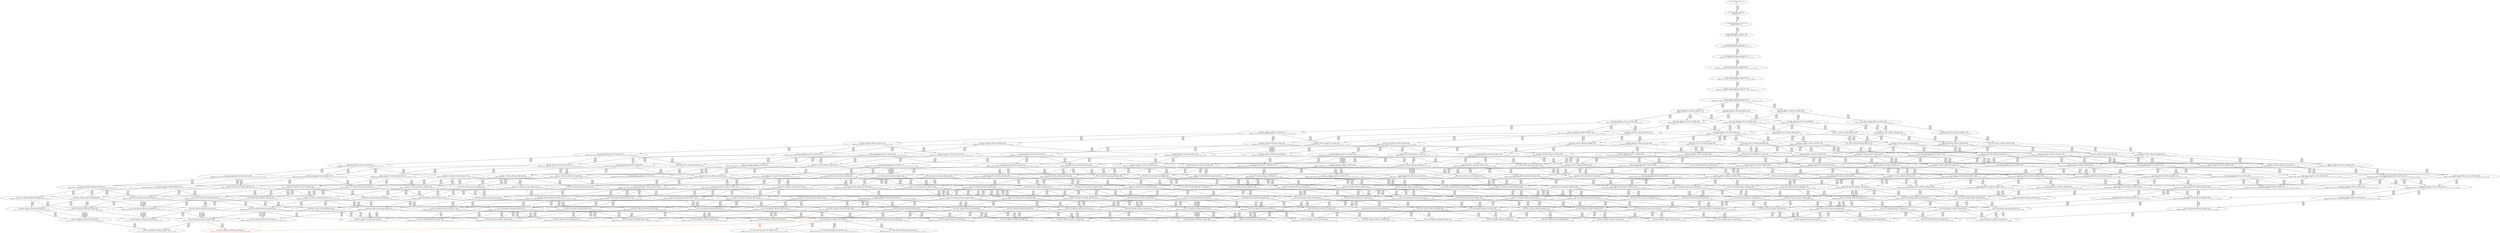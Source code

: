 digraph {
	S0[label="S0: [0, 0] [0, 0] [0, 0] [0, 0] \n{}{}"];
	S1[label="S1: [0, 0] [0, 0] [0, 0] [48, 61] \n{T0J0:48-61}{1}"];
	S2[label="S2: [48, 48] [48, 48] [48, 61] [87, 110] \n{T0J1:87-110}{1, 2}"];
	S3[label="S3: [48, 48] [48, 61] [87, 110] [123, 155] \n{T0J1:87-110, T0J2:123-155}{1, 2, 3}"];
	S4[label="S4: [48, 61] [54, 69] [87, 110] [123, 155] \n{T0J1:87-110, T0J2:123-155, T0J14:54-69}{1, 2, 3, 15}"];
	S5[label="S5: [54, 69] [87, 110] [115, 146] [123, 155] \n{T0J1:87-110, T0J2:123-155, T0J15:115-146}{1, 2, 3, 15, 16}"];
	S6[label="S6: [71, 91] [87, 110] [115, 146] [123, 155] \n{T0J1:87-110, T0J2:123-155, T0J15:115-146, T0J18:71-91}{1, 2, 3, 15, 16, 19}"];
	S7[label="S7: [87, 110] [87, 112] [115, 146] [123, 155] \n{T0J2:123-155, T0J15:115-146, T0J19:87-112}{1, 2, 3, 15, 16, 19, 20}"];
	S8[label="S8: [87, 112] [115, 146] [123, 155] [142, 179] \n{T0J2:123-155, T0J15:115-146, T0J20:142-179}{1, 2, 3, 15, 16, 19, 20, 21}"];
	S9[label="S9: [99, 128] [115, 146] [123, 155] [142, 179] \n{T0J2:123-155, T0J15:115-146, T0J20:142-179, T0J21:99-128}{1, 2, 3, 15, 16, 19, 20, 21, 22}"];
	S10[label="S10: [123, 146] [123, 146] [142, 179] [152, 183] \n{T0J3:152-183}{1, 2, 3, 4, 15, 16, 19, 20, 21, 22}"];
	S11[label="S11: [115, 146] [123, 155] [142, 179] [153, 194] \n{T0J16:153-194}{1, 2, 3, 15, 16, 17, 19, 20, 21, 22}"];
	S12[label="S12: [142, 145] [142, 146] [142, 155] [166, 175] \n{T0J25:166-175}{1, 2, 3, 15, 16, 19, 20, 21, 22, 26}"];
	S13[label="S13: [123, 146] [142, 179] [152, 183] [191, 232] \n{T0J3:152-183, T0J8:191-232}{1, 2, 3, 4, 9, 15, 16, 19, 20, 21, 22}"];
	S14[label="S14: [123, 155] [142, 179] [152, 183] [153, 194] \n{T0J3:152-183, T0J16:153-194}{1, 2, 3, 4, 15, 16, 17, 19, 20, 21, 22}"];
	S15[label="S15: [142, 146] [142, 175] [152, 179] [166, 183] \n{T0J3:152-183, T0J25:166-175}{1, 2, 3, 4, 15, 16, 19, 20, 21, 22, 26}"];
	S16[label="S16: [123, 155] [131, 166] [142, 179] [153, 194] \n{T0J16:153-194, T0J17:131-166}{1, 2, 3, 15, 16, 17, 18, 19, 20, 21, 22}"];
	S17[label="S17: [142, 155] [142, 175] [153, 179] [166, 194] \n{T0J16:153-194, T0J25:166-175}{1, 2, 3, 15, 16, 17, 19, 20, 21, 22, 26}"];
	S18[label="S18: [142, 179] [152, 183] [153, 184] [191, 232] \n{T0J3:152-183, T0J8:191-232, T0J9:153-184}{1, 2, 3, 4, 9, 10, 15, 16, 19, 20, 21, 22}"];
	S19[label="S19: [142, 179] [152, 183] [153, 194] [191, 241] \n{T0J8:191-241}{1, 2, 3, 4, 9, 15, 16, 17, 19, 20, 21, 22}"];
	S20[label="S20: [142, 175] [152, 179] [166, 183] [191, 232] \n{T0J3:152-183, T0J8:191-232, T0J25:166-175}{1, 2, 3, 4, 9, 15, 16, 19, 20, 21, 22, 26}"];
	S21[label="S21: [152, 155] [152, 179] [153, 194] [220, 240] \n{T0J4:220-240}{1, 2, 3, 4, 5, 15, 16, 17, 19, 20, 21, 22}"];
	S22[label="S22: [131, 174] [142, 179] [152, 192] [153, 194] \n{}{1, 2, 3, 4, 15, 16, 17, 18, 19, 20, 21, 22}"];
	S23[label="S23: [142, 175] [152, 179] [153, 192] [166, 194] \n{T0J3:152-192, T0J25:166-175}{1, 2, 3, 4, 15, 16, 17, 19, 20, 21, 22, 26}"];
	S24[label="S24: [153, 154] [153, 154] [153, 155] [153, 179] \n{T0J24:153-155}{1, 2, 3, 15, 16, 17, 18, 19, 20, 21, 22, 25}"];
	S25[label="S25: [142, 174] [142, 179] [153, 184] [166, 194] \n{T0J25:166-184}{1, 2, 3, 15, 16, 17, 18, 19, 20, 21, 22, 26}"];
	S26[label="S26: [152, 179] [153, 184] [191, 232] [220, 264] \n{T0J4:220-264, T0J8:191-232}{1, 2, 3, 4, 5, 9, 10, 15, 16, 19, 20, 21, 22}"];
	S27[label="S27: [153, 179] [153, 183] [179, 212] [191, 232] \n{T0J8:191-232, T0J10:179-212}{1, 2, 3, 4, 9, 10, 11, 15, 16, 19, 20, 21, 22}"];
	S28[label="S28: [152, 183] [153, 194] [172, 227] [191, 241] \n{T0J8:191-241}{1, 2, 3, 4, 9, 10, 15, 16, 17, 19, 20, 21, 22}"];
	S29[label="S29: [152, 179] [153, 183] [166, 213] [191, 232] \n{T0J8:191-232, T0J9:153-213}{1, 2, 3, 4, 9, 10, 15, 16, 19, 20, 21, 22, 26}"];
	S30[label="S30: [152, 183] [153, 194] [191, 241] [220, 264] \n{T0J4:220-264, T0J8:191-241}{1, 2, 3, 4, 5, 9, 15, 16, 17, 19, 20, 21, 22}"];
	S31[label="S31: [142, 179] [152, 192] [153, 194] [191, 260] \n{T0J8:191-260}{1, 2, 3, 4, 9, 15, 16, 17, 18, 19, 20, 21, 22}"];
	S32[label="S32: [152, 179] [153, 192] [166, 202] [191, 261] \n{T0J8:191-261}{1, 2, 3, 4, 9, 15, 16, 17, 19, 20, 21, 22, 26}"];
	S33[label="S33: [152, 175] [166, 179] [191, 232] [220, 260] \n{T0J4:220-260, T0J8:191-232}{1, 2, 3, 4, 5, 9, 15, 16, 19, 20, 21, 22, 26}"];
	S34[label="S34: [152, 179] [153, 194] [212, 230] [220, 240] \n{T0J4:220-240, T0J5:212-230}{1, 2, 3, 4, 5, 6, 15, 16, 17, 19, 20, 21, 22}"];
	S35[label="S35: [152, 179] [152, 192] [153, 194] [220, 259] \n{T0J4:220-259}{1, 2, 3, 4, 5, 15, 16, 17, 18, 19, 20, 21, 22}"];
	S36[label="S36: [153, 155] [153, 179] [153, 192] [153, 194] \n{}{1, 2, 3, 4, 15, 16, 17, 18, 19, 20, 21, 22, 25}"];
	S37[label="S37: [142, 179] [152, 184] [153, 194] [166, 211] \n{}{1, 2, 3, 4, 15, 16, 17, 18, 19, 20, 21, 22, 26}"];
	S38[label="S38: [152, 175] [153, 179] [166, 194] [220, 260] \n{T0J4:220-260}{1, 2, 3, 4, 5, 15, 16, 17, 19, 20, 21, 22, 26}"];
	S39[label="S39: [153, 155] [153, 179] [153, 184] [166, 194] \n{T0J25:166-184}{1, 2, 3, 15, 16, 17, 18, 19, 20, 21, 22, 25, 26}"];
	S40[label="S40: [153, 184] [191, 232] [212, 254] [220, 264] \n{T0J4:220-264, T0J5:212-254, T0J8:191-232}{1, 2, 3, 4, 5, 6, 9, 10, 15, 16, 19, 20, 21, 22}"];
	S41[label="S41: [153, 184] [179, 212] [191, 232] [220, 264] \n{T0J4:220-264, T0J8:191-232, T0J10:179-212}{1, 2, 3, 4, 5, 9, 10, 11, 15, 16, 19, 20, 21, 22}"];
	S42[label="S42: [153, 194] [172, 227] [191, 241] [220, 268] \n{T0J4:220-268, T0J8:191-241}{1, 2, 3, 4, 5, 9, 10, 15, 16, 17, 19, 20, 21, 22}"];
	S43[label="S43: [153, 182] [155, 183] [179, 212] [191, 232] \n{T0J8:191-232, T0J10:179-212, T0J11:155-182}{1, 2, 3, 4, 9, 10, 11, 12, 15, 16, 19, 20, 21, 22}"];
	S44[label="S44: [153, 194] [172, 216] [179, 227] [191, 241] \n{T0J8:191-241, T0J10:179-216}{1, 2, 3, 4, 9, 10, 11, 15, 16, 17, 19, 20, 21, 22}"];
	S45[label="S45: [152, 194] [153, 203] [172, 227] [191, 260] \n{T0J8:191-260}{1, 2, 3, 4, 9, 10, 15, 16, 17, 18, 19, 20, 21, 22}"];
	S46[label="S46: [153, 183] [166, 213] [191, 232] [220, 264] \n{T0J4:220-264, T0J8:191-232}{1, 2, 3, 4, 5, 9, 10, 15, 16, 19, 20, 21, 22, 26}"];
	S47[label="S47: [153, 179] [166, 183] [179, 212] [191, 232] \n{T0J8:191-232, T0J10:179-212}{1, 2, 3, 4, 9, 10, 11, 15, 16, 19, 20, 21, 22, 26}"];
	S48[label="S48: [153, 192] [166, 213] [182, 227] [191, 261] \n{T0J8:191-261}{1, 2, 3, 4, 9, 10, 15, 16, 17, 19, 20, 21, 22, 26}"];
	S49[label="S49: [153, 194] [191, 241] [212, 258] [220, 265] \n{T0J4:220-264, T0J5:212-258, T0J8:191-265}{1, 2, 3, 4, 5, 6, 9, 15, 16, 17, 19, 20, 21, 22}"];
	S50[label="S50: [152, 192] [153, 194] [191, 260] [220, 265] \n{T0J4:220-264, T0J8:191-265}{1, 2, 3, 4, 5, 9, 15, 16, 17, 18, 19, 20, 21, 22}"];
	S51[label="S51: [153, 179] [153, 192] [153, 194] [191, 260] \n{T0J8:191-260}{1, 2, 3, 4, 9, 15, 16, 17, 18, 19, 20, 21, 22, 25}"];
	S52[label="S52: [152, 184] [153, 194] [166, 211] [191, 265] \n{T0J8:191-265}{1, 2, 3, 4, 9, 15, 16, 17, 18, 19, 20, 21, 22, 26}"];
	S53[label="S53: [153, 192] [166, 202] [191, 261] [220, 264] \n{T0J4:220-264, T0J8:191-261}{1, 2, 3, 4, 5, 9, 15, 16, 17, 19, 20, 21, 22, 26}"];
	S54[label="S54: [166, 179] [191, 232] [212, 250] [220, 260] \n{T0J4:220-260, T0J5:212-250, T0J8:191-232}{1, 2, 3, 4, 5, 6, 9, 15, 16, 19, 20, 21, 22, 26}"];
	S55[label="S55: [153, 182] [154, 194] [212, 230] [220, 240] \n{T0J4:220-240, T0J5:212-230, T0J6:154-182}{1, 2, 3, 4, 5, 6, 7, 15, 16, 17, 19, 20, 21, 22}"];
	S56[label="S56: [152, 192] [153, 194] [212, 254] [220, 259] \n{T0J4:220-259, T0J5:212-254}{1, 2, 3, 4, 5, 6, 15, 16, 17, 18, 19, 20, 21, 22}"];
	S57[label="S57: [153, 179] [153, 192] [153, 194] [220, 259] \n{T0J4:220-259}{1, 2, 3, 4, 5, 15, 16, 17, 18, 19, 20, 21, 22, 25}"];
	S58[label="S58: [152, 184] [153, 194] [166, 211] [220, 264] \n{T0J4:220-264}{1, 2, 3, 4, 5, 15, 16, 17, 18, 19, 20, 21, 22, 26}"];
	S59[label="S59: [153, 179] [153, 184] [153, 194] [166, 211] \n{}{1, 2, 3, 4, 15, 16, 17, 18, 19, 20, 21, 22, 25, 26}"];
	S60[label="S60: [153, 179] [166, 194] [212, 250] [220, 260] \n{T0J4:220-260, T0J5:212-250}{1, 2, 3, 4, 5, 6, 15, 16, 17, 19, 20, 21, 22, 26}"];
	S61[label="S61: [155, 187] [191, 232] [212, 254] [220, 264] \n{T0J4:220-264, T0J5:212-254, T0J6:155-187, T0J8:191-232}{1, 2, 3, 4, 5, 6, 7, 9, 10, 15, 16, 19, 20, 21, 22}"];
	S62[label="S62: [179, 217] [191, 232] [212, 259] [220, 264] \n{T0J4:220-264, T0J5:212-259, T0J8:191-232}{1, 2, 3, 4, 5, 6, 9, 10, 11, 15, 16, 19, 20, 21, 22}"];
	S63[label="S63: [172, 232] [191, 241] [212, 268] [220, 269] \n{T0J4:220-268, T0J5:212-269}{1, 2, 3, 4, 5, 6, 9, 10, 15, 16, 17, 19, 20, 21, 22}"];
	S64[label="S64: [155, 187] [179, 212] [191, 232] [220, 267] \n{T0J4:220-267, T0J8:191-232}{1, 2, 3, 4, 5, 9, 10, 11, 12, 15, 16, 19, 20, 21, 22}"];
	S65[label="S65: [172, 227] [179, 232] [191, 241] [220, 279] \n{T0J4:220-279}{1, 2, 3, 4, 5, 9, 10, 11, 15, 16, 17, 19, 20, 21, 22}"];
	S66[label="S66: [153, 214] [172, 230] [191, 260] [220, 279] \n{T0J4:220-279}{1, 2, 3, 4, 5, 9, 10, 15, 16, 17, 18, 19, 20, 21, 22}"];
	S67[label="S67: [155, 183] [179, 212] [191, 232] [214, 259] \n{T0J8:191-232, T0J12:214-259}{1, 2, 3, 4, 9, 10, 11, 12, 13, 15, 16, 19, 20, 21, 22}"];
	S68[label="S68: [155, 197] [172, 216] [179, 230] [191, 241] \n{}{1, 2, 3, 4, 9, 10, 11, 12, 15, 16, 17, 19, 20, 21, 22}"];
	S69[label="S69: [153, 214] [172, 227] [179, 227] [191, 260] \n{}{1, 2, 3, 4, 9, 10, 11, 15, 16, 17, 18, 19, 20, 21, 22}"];
	S70[label="S70: [153, 195] [153, 203] [172, 227] [191, 260] \n{}{1, 2, 3, 4, 9, 10, 15, 16, 17, 18, 19, 20, 21, 22, 25}"];
	S71[label="S71: [153, 212] [166, 224] [176, 227] [191, 265] \n{}{1, 2, 3, 4, 9, 10, 15, 16, 17, 18, 19, 20, 21, 22, 26}"];
	S72[label="S72: [166, 217] [191, 232] [212, 258] [220, 264] \n{T0J4:220-264, T0J5:212-258, T0J8:191-232}{1, 2, 3, 4, 5, 6, 9, 10, 15, 16, 19, 20, 21, 22, 26}"];
	S73[label="S73: [166, 213] [179, 216] [191, 232] [220, 264] \n{T0J4:220-264, T0J8:191-232, T0J10:179-216}{1, 2, 3, 4, 5, 9, 10, 11, 15, 16, 19, 20, 21, 22, 26}"];
	S74[label="S74: [166, 213] [182, 231] [191, 261] [220, 277] \n{T0J4:220-277}{1, 2, 3, 4, 5, 9, 10, 15, 16, 17, 19, 20, 21, 22, 26}"];
	S75[label="S75: [155, 182] [166, 183] [179, 212] [191, 232] \n{T0J8:191-232, T0J10:179-212, T0J11:155-182}{1, 2, 3, 4, 9, 10, 11, 12, 15, 16, 19, 20, 21, 22, 26}"];
	S76[label="S76: [166, 213] [179, 225] [182, 227] [191, 261] \n{T0J10:179-225}{1, 2, 3, 4, 9, 10, 11, 15, 16, 17, 19, 20, 21, 22, 26}"];
	S77[label="S77: [154, 197] [191, 241] [212, 258] [220, 268] \n{T0J4:220-264, T0J5:212-258}{1, 2, 3, 4, 5, 6, 7, 9, 15, 16, 17, 19, 20, 21, 22}"];
	S78[label="S78: [153, 194] [191, 260] [212, 265] [220, 278] \n{T0J4:220-264, T0J5:212-267}{1, 2, 3, 4, 5, 6, 9, 15, 16, 17, 18, 19, 20, 21, 22}"];
	S79[label="S79: [153, 192] [153, 194] [191, 260] [220, 265] \n{T0J4:220-264, T0J8:191-265}{1, 2, 3, 4, 5, 9, 15, 16, 17, 18, 19, 20, 21, 22, 25}"];
	S80[label="S80: [153, 194] [166, 211] [191, 265] [220, 270] \n{T0J4:220-269, T0J8:191-270}{1, 2, 3, 4, 5, 9, 15, 16, 17, 18, 19, 20, 21, 22, 26}"];
	S81[label="S81: [153, 184] [153, 194] [166, 211] [191, 265] \n{T0J8:191-265}{1, 2, 3, 4, 9, 15, 16, 17, 18, 19, 20, 21, 22, 25, 26}"];
	S82[label="S82: [166, 202] [191, 261] [213, 264] [220, 267] \n{T0J4:220-264, T0J5:212-267}{1, 2, 3, 4, 5, 6, 9, 15, 16, 17, 19, 20, 21, 22, 26}"];
	S83[label="S83: [168, 182] [191, 232] [212, 250] [220, 260] \n{T0J4:220-260, T0J5:212-250, T0J6:168-182, T0J8:191-232}{1, 2, 3, 4, 5, 6, 7, 9, 15, 16, 19, 20, 21, 22, 26}"];
	S84[label="S84: [154, 194] [186, 224] [212, 230] [220, 240] \n{T0J4:220-240, T0J5:212-230, T0J7:186-224}{1, 2, 3, 4, 5, 6, 7, 8, 15, 16, 17, 19, 20, 21, 22}"];
	S85[label="S85: [153, 194] [154, 195] [212, 254] [220, 259] \n{T0J4:220-259, T0J5:212-254, T0J6:154-195}{1, 2, 3, 4, 5, 6, 7, 15, 16, 17, 18, 19, 20, 21, 22}"];
	S86[label="S86: [153, 192] [153, 194] [212, 254] [220, 259] \n{T0J4:220-259, T0J5:212-254}{1, 2, 3, 4, 5, 6, 15, 16, 17, 18, 19, 20, 21, 22, 25}"];
	S87[label="S87: [153, 194] [166, 211] [212, 259] [220, 264] \n{T0J4:220-264, T0J5:212-259}{1, 2, 3, 4, 5, 6, 15, 16, 17, 18, 19, 20, 21, 22, 26}"];
	S88[label="S88: [153, 184] [153, 194] [166, 211] [220, 264] \n{T0J4:220-264}{1, 2, 3, 4, 5, 15, 16, 17, 18, 19, 20, 21, 22, 25, 26}"];
	S89[label="S89: [155, 182] [166, 194] [212, 250] [220, 260] \n{T0J4:220-260, T0J5:212-250, T0J6:155-182}{1, 2, 3, 4, 5, 6, 7, 15, 16, 17, 19, 20, 21, 22, 26}"];
	S90[label="S90: [188, 229] [191, 232] [212, 254] [220, 264] \n{T0J4:220-264, T0J5:212-254, T0J7:188-229, T0J8:191-232}{1, 2, 3, 4, 5, 6, 7, 8, 9, 10, 15, 16, 19, 20, 21, 22}"];
	S91[label="S91: [181, 220] [191, 232] [212, 259] [220, 264] \n{T0J4:220-264}{1, 2, 3, 4, 5, 6, 7, 9, 10, 11, 15, 16, 19, 20, 21, 22}"];
	S92[label="S92: [174, 235] [191, 241] [212, 268] [220, 269] \n{}{1, 2, 3, 4, 5, 6, 7, 9, 10, 15, 16, 17, 19, 20, 21, 22}"];
	S93[label="S93: [179, 213] [191, 232] [212, 262] [220, 267] \n{T0J4:220-267, T0J5:212-262}{1, 2, 3, 4, 5, 6, 9, 10, 11, 12, 15, 16, 19, 20, 21, 22}"];
	S94[label="S94: [179, 241] [191, 258] [212, 279] [220, 302] \n{T0J5:212-302}{1, 2, 3, 4, 5, 6, 9, 10, 11, 15, 16, 17, 19, 20, 21, 22}"];
	S95[label="S95: [172, 232] [191, 260] [212, 279] [220, 289] \n{T0J4:220-279, T0J5:212-289}{1, 2, 3, 4, 5, 6, 9, 10, 15, 16, 17, 18, 19, 20, 21, 22}"];
	S96[label="S96: [179, 212] [191, 232] [214, 264] [220, 268] \n{T0J4:220-268, T0J8:191-232, T0J12:214-264}{1, 2, 3, 4, 5, 9, 10, 11, 12, 13, 15, 16, 19, 20, 21, 22}"];
	S97[label="S97: [172, 216] [179, 232] [191, 241] [220, 282] \n{T0J4:220-282}{1, 2, 3, 4, 5, 9, 10, 11, 12, 15, 16, 17, 19, 20, 21, 22}"];
	S98[label="S98: [172, 230] [179, 243] [191, 260] [220, 299] \n{T0J4:220-299}{1, 2, 3, 4, 5, 9, 10, 11, 15, 16, 17, 18, 19, 20, 21, 22}"];
	S99[label="S99: [153, 211] [172, 230] [191, 260] [220, 280] \n{T0J4:220-280}{1, 2, 3, 4, 5, 9, 10, 15, 16, 17, 18, 19, 20, 21, 22, 25}"];
	S100[label="S100: [166, 230] [176, 240] [191, 265] [220, 297] \n{T0J4:220-297}{1, 2, 3, 4, 5, 9, 10, 15, 16, 17, 18, 19, 20, 21, 22, 26}"];
	S101[label="S101: [178, 212] [179, 212] [191, 232] [214, 259] \n{T0J8:191-232, T0J12:214-259, T0J13:178-212}{1, 2, 3, 4, 9, 10, 11, 12, 13, 14, 15, 16, 19, 20, 21, 22}"];
	S102[label="S102: [172, 216] [179, 231] [191, 241] [214, 274] \n{T0J12:214-274}{1, 2, 3, 4, 9, 10, 11, 12, 13, 15, 16, 17, 19, 20, 21, 22}"];
	S103[label="S103: [155, 216] [172, 227] [179, 230] [191, 260] \n{}{1, 2, 3, 4, 9, 10, 11, 12, 15, 16, 17, 18, 19, 20, 21, 22}"];
	S104[label="S104: [153, 211] [172, 227] [179, 228] [191, 260] \n{}{1, 2, 3, 4, 9, 10, 11, 15, 16, 17, 18, 19, 20, 21, 22, 25}"];
	S105[label="S105: [166, 227] [176, 227] [179, 243] [191, 265] \n{}{1, 2, 3, 4, 9, 10, 11, 15, 16, 17, 18, 19, 20, 21, 22, 26}"];
	S106[label="S106: [153, 211] [166, 225] [176, 227] [191, 265] \n{}{1, 2, 3, 4, 9, 10, 15, 16, 17, 18, 19, 20, 21, 22, 25, 26}"];
	S107[label="S107: [168, 220] [191, 232] [212, 258] [220, 264] \n{T0J4:220-264}{1, 2, 3, 4, 5, 6, 7, 9, 10, 15, 16, 19, 20, 21, 22, 26}"];
	S108[label="S108: [179, 232] [191, 243] [212, 264] [220, 288] \n{T0J4:220-264, T0J5:212-288}{1, 2, 3, 4, 5, 6, 9, 10, 11, 15, 16, 19, 20, 21, 22, 26}"];
	S109[label="S109: [182, 240] [191, 261] [212, 277] [220, 288] \n{T0J4:220-277, T0J5:212-288}{1, 2, 3, 4, 5, 6, 9, 10, 15, 16, 17, 19, 20, 21, 22, 26}"];
	S110[label="S110: [166, 213] [179, 216] [191, 232] [220, 267] \n{T0J4:220-267}{1, 2, 3, 4, 5, 9, 10, 11, 12, 15, 16, 19, 20, 21, 22, 26}"];
	S111[label="S111: [179, 231] [182, 243] [191, 261] [220, 298] \n{T0J4:220-298}{1, 2, 3, 4, 5, 9, 10, 11, 15, 16, 17, 19, 20, 21, 22, 26}"];
	S112[label="S112: [166, 183] [179, 212] [191, 232] [216, 259] \n{T0J8:191-232, T0J12:216-259}{1, 2, 3, 4, 9, 10, 11, 12, 13, 15, 16, 19, 20, 21, 22, 26}"];
	S113[label="S113: [166, 213] [179, 225] [182, 230] [191, 261] \n{}{1, 2, 3, 4, 9, 10, 11, 12, 15, 16, 17, 19, 20, 21, 22, 26}"];
	S114[label="S114: [186, 239] [191, 241] [212, 258] [220, 280] \n{T0J4:220-264, T0J5:212-258}{1, 2, 3, 4, 5, 6, 7, 8, 9, 15, 16, 17, 19, 20, 21, 22}"];
	S115[label="S115: [154, 197] [191, 260] [212, 265] [220, 280] \n{T0J4:220-264, T0J5:212-267}{1, 2, 3, 4, 5, 6, 7, 9, 15, 16, 17, 18, 19, 20, 21, 22}"];
	S116[label="S116: [153, 194] [191, 260] [212, 265] [220, 278] \n{T0J4:220-264, T0J5:212-267}{1, 2, 3, 4, 5, 6, 9, 15, 16, 17, 18, 19, 20, 21, 22, 25}"];
	S117[label="S117: [166, 211] [191, 265] [212, 269] [220, 280] \n{T0J4:220-269, T0J5:212-269}{1, 2, 3, 4, 5, 6, 9, 15, 16, 17, 18, 19, 20, 21, 22, 26}"];
	S118[label="S118: [153, 194] [166, 211] [191, 265] [220, 270] \n{T0J4:220-269, T0J8:191-270}{1, 2, 3, 4, 5, 9, 15, 16, 17, 18, 19, 20, 21, 22, 25, 26}"];
	S119[label="S119: [166, 205] [191, 261] [213, 264] [220, 268] \n{T0J4:220-264, T0J5:212-267}{1, 2, 3, 4, 5, 6, 7, 9, 15, 16, 17, 19, 20, 21, 22, 26}"];
	S120[label="S120: [191, 224] [201, 232] [212, 250] [220, 260] \n{T0J4:220-260, T0J5:212-250, T0J7:201-224, T0J8:191-232}{1, 2, 3, 4, 5, 6, 7, 8, 9, 15, 16, 19, 20, 21, 22, 26}"];
	S121[label="S121: [154, 195] [186, 236] [212, 254] [220, 259] \n{T0J4:220-259, T0J5:212-254, T0J7:186-236}{1, 2, 3, 4, 5, 6, 7, 8, 15, 16, 17, 18, 19, 20, 21, 22}"];
	S122[label="S122: [153, 194] [154, 195] [212, 254] [220, 259] \n{T0J4:220-259, T0J5:212-254, T0J6:154-195}{1, 2, 3, 4, 5, 6, 7, 15, 16, 17, 18, 19, 20, 21, 22, 25}"];
	S123[label="S123: [154, 197] [166, 211] [212, 259] [220, 264] \n{T0J4:220-264, T0J5:212-259, T0J6:154-197}{1, 2, 3, 4, 5, 6, 7, 15, 16, 17, 18, 19, 20, 21, 22, 26}"];
	S124[label="S124: [153, 194] [166, 211] [212, 259] [220, 264] \n{T0J4:220-264, T0J5:212-259}{1, 2, 3, 4, 5, 6, 15, 16, 17, 18, 19, 20, 21, 22, 25, 26}"];
	S125[label="S125: [166, 194] [188, 224] [212, 250] [220, 260] \n{T0J4:220-260, T0J5:212-250, T0J7:188-224}{1, 2, 3, 4, 5, 6, 7, 8, 15, 16, 17, 19, 20, 21, 22, 26}"];
	S126[label="S126: [191, 232] [212, 259] [214, 262] [220, 264] \n{}{1, 2, 3, 4, 5, 6, 7, 8, 9, 10, 11, 15, 16, 19, 20, 21, 22}"];
	S127[label="S127: [191, 241] [207, 268] [212, 277] [220, 280] \n{}{1, 2, 3, 4, 5, 6, 7, 8, 9, 10, 15, 16, 17, 19, 20, 21, 22}"];
	S128[label="S128: [181, 216] [191, 232] [212, 262] [220, 267] \n{T0J4:220-267}{1, 2, 3, 4, 5, 6, 7, 9, 10, 11, 12, 15, 16, 19, 20, 21, 22}"];
	S129[label="S129: [181, 244] [191, 258] [212, 279] [220, 302] \n{}{1, 2, 3, 4, 5, 6, 7, 9, 10, 11, 15, 16, 17, 19, 20, 21, 22}"];
	S130[label="S130: [174, 235] [191, 260] [212, 279] [220, 289] \n{}{1, 2, 3, 4, 5, 6, 7, 9, 10, 15, 16, 17, 18, 19, 20, 21, 22}"];
	S131[label="S131: [191, 232] [212, 264] [220, 268] [239, 287] \n{T0J4:220-268, T0J5:212-287, T0J12:214-287}{1, 2, 3, 4, 5, 6, 9, 10, 11, 12, 13, 15, 16, 19, 20, 21, 22}"];
	S132[label="S132: [179, 232] [191, 258] [212, 282] [220, 302] \n{T0J5:212-302}{1, 2, 3, 4, 5, 6, 9, 10, 11, 12, 15, 16, 17, 19, 20, 21, 22}"];
	S133[label="S133: [179, 243] [191, 260] [212, 299] [220, 305] \n{T0J5:212-305}{1, 2, 3, 4, 5, 6, 9, 10, 11, 15, 16, 17, 18, 19, 20, 21, 22}"];
	S134[label="S134: [172, 232] [191, 260] [212, 280] [220, 289] \n{T0J4:220-280, T0J5:212-289}{1, 2, 3, 4, 5, 6, 9, 10, 15, 16, 17, 18, 19, 20, 21, 22, 25}"];
	S135[label="S135: [176, 248] [191, 265] [212, 297] [220, 305] \n{T0J5:212-305}{1, 2, 3, 4, 5, 6, 9, 10, 15, 16, 17, 18, 19, 20, 21, 22, 26}"];
	S136[label="S136: [179, 232] [191, 239] [214, 264] [220, 297] \n{T0J4:220-297, T0J12:214-264}{1, 2, 3, 4, 5, 9, 10, 11, 12, 13, 14, 15, 16, 19, 20, 21, 22}"];
	S137[label="S137: [179, 232] [191, 258] [214, 282] [220, 301] \n{T0J4:220-301}{1, 2, 3, 4, 5, 9, 10, 11, 12, 13, 15, 16, 17, 19, 20, 21, 22}"];
	S138[label="S138: [172, 230] [179, 243] [191, 260] [220, 301] \n{T0J4:220-301}{1, 2, 3, 4, 5, 9, 10, 11, 12, 15, 16, 17, 18, 19, 20, 21, 22}"];
	S139[label="S139: [172, 230] [179, 243] [191, 260] [220, 299] \n{T0J4:220-299}{1, 2, 3, 4, 5, 9, 10, 11, 15, 16, 17, 18, 19, 20, 21, 22, 25}"];
	S140[label="S140: [176, 240] [179, 243] [191, 265] [220, 312] \n{T0J4:220-312}{1, 2, 3, 4, 5, 9, 10, 11, 15, 16, 17, 18, 19, 20, 21, 22, 26}"];
	S141[label="S141: [166, 230] [176, 240] [191, 265] [220, 297] \n{T0J4:220-297}{1, 2, 3, 4, 5, 9, 10, 15, 16, 17, 18, 19, 20, 21, 22, 25, 26}"];
	S142[label="S142: [179, 231] [191, 239] [195, 258] [214, 274] \n{T0J12:214-274}{1, 2, 3, 4, 9, 10, 11, 12, 13, 14, 15, 16, 17, 19, 20, 21, 22}"];
	S143[label="S143: [172, 230] [179, 231] [191, 260] [214, 287] \n{T0J12:214-287}{1, 2, 3, 4, 9, 10, 11, 12, 13, 15, 16, 17, 18, 19, 20, 21, 22}"];
	S144[label="S144: [155, 213] [172, 227] [179, 230] [191, 260] \n{}{1, 2, 3, 4, 9, 10, 11, 12, 15, 16, 17, 18, 19, 20, 21, 22, 25}"];
	S145[label="S145: [168, 227] [176, 230] [179, 243] [191, 265] \n{}{1, 2, 3, 4, 9, 10, 11, 12, 15, 16, 17, 18, 19, 20, 21, 22, 26}"];
	S146[label="S146: [166, 227] [176, 228] [179, 243] [191, 265] \n{}{1, 2, 3, 4, 9, 10, 11, 15, 16, 17, 18, 19, 20, 21, 22, 25, 26}"];
	S147[label="S147: [166, 225] [176, 227] [191, 250] [198, 265] \n{T0J27:198-250}{1, 2, 3, 4, 9, 10, 15, 16, 17, 18, 19, 20, 21, 22, 25, 26, 28}"];
	S148[label="S148: [191, 232] [201, 258] [212, 262] [220, 264] \n{}{1, 2, 3, 4, 5, 6, 7, 8, 9, 10, 15, 16, 19, 20, 21, 22, 26}"];
	S149[label="S149: [181, 235] [191, 243] [212, 264] [220, 288] \n{}{1, 2, 3, 4, 5, 6, 7, 9, 10, 11, 15, 16, 19, 20, 21, 22, 26}"];
	S150[label="S150: [184, 243] [191, 261] [212, 277] [220, 288] \n{}{1, 2, 3, 4, 5, 6, 7, 9, 10, 15, 16, 17, 19, 20, 21, 22, 26}"];
	S151[label="S151: [179, 216] [191, 243] [212, 267] [220, 288] \n{T0J4:220-267, T0J5:212-288}{1, 2, 3, 4, 5, 6, 9, 10, 11, 12, 15, 16, 19, 20, 21, 22, 26}"];
	S152[label="S152: [182, 243] [191, 261] [212, 298] [220, 306] \n{T0J5:212-306}{1, 2, 3, 4, 5, 6, 9, 10, 11, 15, 16, 17, 19, 20, 21, 22, 26}"];
	S153[label="S153: [179, 216] [191, 232] [216, 267] [227, 287] \n{T0J4:220-268, T0J12:216-287}{1, 2, 3, 4, 5, 9, 10, 11, 12, 13, 15, 16, 19, 20, 21, 22, 26}"];
	S154[label="S154: [179, 225] [182, 243] [191, 261] [220, 298] \n{T0J4:220-298}{1, 2, 3, 4, 5, 9, 10, 11, 12, 15, 16, 17, 19, 20, 21, 22, 26}"];
	S155[label="S155: [179, 212] [189, 212] [191, 232] [216, 259] \n{T0J8:191-232, T0J12:216-259, T0J13:189-212}{1, 2, 3, 4, 9, 10, 11, 12, 13, 14, 15, 16, 19, 20, 21, 22, 26}"];
	S156[label="S156: [179, 225] [182, 231] [191, 261] [216, 287] \n{T0J12:216-287}{1, 2, 3, 4, 9, 10, 11, 12, 13, 15, 16, 17, 19, 20, 21, 22, 26}"];
	S157[label="S157: [186, 239] [191, 260] [212, 265] [220, 281] \n{T0J4:220-264, T0J5:212-267}{1, 2, 3, 4, 5, 6, 7, 8, 9, 15, 16, 17, 18, 19, 20, 21, 22}"];
	S158[label="S158: [154, 197] [191, 260] [212, 265] [220, 280] \n{T0J4:220-264, T0J5:212-267}{1, 2, 3, 4, 5, 6, 7, 9, 15, 16, 17, 18, 19, 20, 21, 22, 25}"];
	S159[label="S159: [166, 214] [191, 265] [212, 269] [220, 283] \n{T0J4:220-269, T0J5:212-269}{1, 2, 3, 4, 5, 6, 7, 9, 15, 16, 17, 18, 19, 20, 21, 22, 26}"];
	S160[label="S160: [166, 211] [191, 265] [212, 269] [220, 280] \n{T0J4:220-269, T0J5:212-269}{1, 2, 3, 4, 5, 6, 9, 15, 16, 17, 18, 19, 20, 21, 22, 25, 26}"];
	S161[label="S161: [188, 247] [199, 261] [213, 264] [220, 280] \n{T0J4:220-264, T0J5:212-267}{1, 2, 3, 4, 5, 6, 7, 8, 9, 15, 16, 17, 19, 20, 21, 22, 26}"];
	S162[label="S162: [154, 195] [186, 236] [212, 254] [220, 259] \n{T0J4:220-259, T0J5:212-254, T0J7:186-236}{1, 2, 3, 4, 5, 6, 7, 8, 15, 16, 17, 18, 19, 20, 21, 22, 25}"];
	S163[label="S163: [166, 211] [186, 239] [212, 259] [220, 264] \n{T0J4:220-264, T0J5:212-259, T0J7:186-239}{1, 2, 3, 4, 5, 6, 7, 8, 15, 16, 17, 18, 19, 20, 21, 22, 26}"];
	S164[label="S164: [154, 197] [166, 211] [212, 259] [220, 264] \n{T0J4:220-264, T0J5:212-259, T0J6:154-197}{1, 2, 3, 4, 5, 6, 7, 15, 16, 17, 18, 19, 20, 21, 22, 25, 26}"];
	S165[label="S165: [191, 235] [212, 259] [214, 262] [220, 267] \n{}{1, 2, 3, 4, 5, 6, 7, 8, 9, 10, 11, 12, 15, 16, 19, 20, 21, 22}"];
	S166[label="S166: [191, 268] [212, 279] [214, 286] [220, 302] \n{}{1, 2, 3, 4, 5, 6, 7, 8, 9, 10, 11, 15, 16, 17, 19, 20, 21, 22}"];
	S167[label="S167: [191, 261] [207, 277] [212, 279] [220, 289] \n{}{1, 2, 3, 4, 5, 6, 7, 8, 9, 10, 15, 16, 17, 18, 19, 20, 21, 22}"];
	S168[label="S168: [191, 235] [212, 264] [220, 268] [239, 287] \n{}{1, 2, 3, 4, 5, 6, 7, 9, 10, 11, 12, 13, 15, 16, 19, 20, 21, 22}"];
	S169[label="S169: [181, 235] [191, 258] [212, 282] [220, 302] \n{}{1, 2, 3, 4, 5, 6, 7, 9, 10, 11, 12, 15, 16, 17, 19, 20, 21, 22}"];
	S170[label="S170: [181, 246] [191, 260] [212, 299] [220, 305] \n{}{1, 2, 3, 4, 5, 6, 7, 9, 10, 11, 15, 16, 17, 18, 19, 20, 21, 22}"];
	S171[label="S171: [174, 235] [191, 260] [212, 280] [220, 289] \n{}{1, 2, 3, 4, 5, 6, 7, 9, 10, 15, 16, 17, 18, 19, 20, 21, 22, 25}"];
	S172[label="S172: [178, 251] [191, 265] [212, 297] [220, 305] \n{}{1, 2, 3, 4, 5, 6, 7, 9, 10, 15, 16, 17, 18, 19, 20, 21, 22, 26}"];
	S173[label="S173: [191, 239] [214, 264] [220, 297] [239, 307] \n{T0J5:212-307}{1, 2, 3, 4, 5, 6, 9, 10, 11, 12, 13, 14, 15, 16, 19, 20, 21, 22}"];
	S174[label="S174: [191, 258] [212, 282] [220, 301] [239, 307] \n{T0J5:212-307}{1, 2, 3, 4, 5, 6, 9, 10, 11, 12, 13, 15, 16, 17, 19, 20, 21, 22}"];
	S175[label="S175: [179, 243] [191, 260] [212, 301] [220, 305] \n{T0J5:212-305}{1, 2, 3, 4, 5, 6, 9, 10, 11, 12, 15, 16, 17, 18, 19, 20, 21, 22}"];
	S176[label="S176: [179, 243] [191, 260] [212, 299] [220, 305] \n{T0J5:212-305}{1, 2, 3, 4, 5, 6, 9, 10, 11, 15, 16, 17, 18, 19, 20, 21, 22, 25}"];
	S177[label="S177: [179, 243] [191, 265] [212, 312] [220, 315] \n{T0J5:212-315}{1, 2, 3, 4, 5, 6, 9, 10, 11, 15, 16, 17, 18, 19, 20, 21, 22, 26}"];
	S178[label="S178: [176, 248] [191, 265] [212, 297] [220, 305] \n{T0J5:212-305}{1, 2, 3, 4, 5, 6, 9, 10, 15, 16, 17, 18, 19, 20, 21, 22, 25, 26}"];
	S179[label="S179: [191, 239] [195, 258] [214, 282] [220, 316] \n{T0J4:220-316}{1, 2, 3, 4, 5, 9, 10, 11, 12, 13, 14, 15, 16, 17, 19, 20, 21, 22}"];
	S180[label="S180: [179, 243] [191, 260] [214, 287] [220, 315] \n{T0J4:220-315}{1, 2, 3, 4, 5, 9, 10, 11, 12, 13, 15, 16, 17, 18, 19, 20, 21, 22}"];
	S181[label="S181: [172, 227] [179, 243] [191, 260] [220, 301] \n{T0J4:220-301}{1, 2, 3, 4, 5, 9, 10, 11, 12, 15, 16, 17, 18, 19, 20, 21, 22, 25}"];
	S182[label="S182: [176, 240] [179, 243] [191, 265] [220, 312] \n{T0J4:220-312}{1, 2, 3, 4, 5, 9, 10, 11, 12, 15, 16, 17, 18, 19, 20, 21, 22, 26}"];
	S183[label="S183: [176, 240] [179, 243] [191, 265] [220, 312] \n{T0J4:220-312}{1, 2, 3, 4, 5, 9, 10, 11, 15, 16, 17, 18, 19, 20, 21, 22, 25, 26}"];
	S184[label="S184: [176, 240] [191, 250] [198, 265] [220, 310] \n{T0J4:220-310}{1, 2, 3, 4, 5, 9, 10, 15, 16, 17, 18, 19, 20, 21, 22, 25, 26, 28}"];
	S185[label="S185: [179, 231] [191, 239] [195, 260] [214, 287] \n{T0J12:214-287}{1, 2, 3, 4, 9, 10, 11, 12, 13, 14, 15, 16, 17, 18, 19, 20, 21, 22}"];
	S186[label="S186: [172, 227] [179, 231] [191, 260] [214, 287] \n{T0J12:214-287}{1, 2, 3, 4, 9, 10, 11, 12, 13, 15, 16, 17, 18, 19, 20, 21, 22, 25}"];
	S187[label="S187: [176, 231] [179, 243] [191, 265] [214, 287] \n{T0J12:214-287}{1, 2, 3, 4, 9, 10, 11, 12, 13, 15, 16, 17, 18, 19, 20, 21, 22, 26}"];
	S188[label="S188: [168, 227] [176, 230] [179, 243] [191, 265] \n{}{1, 2, 3, 4, 9, 10, 11, 12, 15, 16, 17, 18, 19, 20, 21, 22, 25, 26}"];
	S189[label="S189: [176, 228] [179, 243] [191, 250] [198, 265] \n{}{1, 2, 3, 4, 9, 10, 11, 15, 16, 17, 18, 19, 20, 21, 22, 25, 26, 28}"];
	S190[label="S190: [191, 258] [212, 264] [214, 277] [220, 288] \n{}{1, 2, 3, 4, 5, 6, 7, 8, 9, 10, 11, 15, 16, 19, 20, 21, 22, 26}"];
	S191[label="S191: [191, 261] [212, 277] [217, 285] [220, 288] \n{}{1, 2, 3, 4, 5, 6, 7, 8, 9, 10, 15, 16, 17, 19, 20, 21, 22, 26}"];
	S192[label="S192: [181, 219] [191, 243] [212, 267] [220, 288] \n{}{1, 2, 3, 4, 5, 6, 7, 9, 10, 11, 12, 15, 16, 19, 20, 21, 22, 26}"];
	S193[label="S193: [184, 246] [191, 261] [212, 298] [220, 306] \n{}{1, 2, 3, 4, 5, 6, 7, 9, 10, 11, 15, 16, 17, 19, 20, 21, 22, 26}"];
	S194[label="S194: [191, 243] [212, 267] [220, 287] [239, 291] \n{T0J4:220-268, T0J5:212-291, T0J12:216-287}{1, 2, 3, 4, 5, 6, 9, 10, 11, 12, 13, 15, 16, 19, 20, 21, 22, 26}"];
	S195[label="S195: [182, 243] [191, 261] [212, 298] [220, 306] \n{T0J5:212-306}{1, 2, 3, 4, 5, 6, 9, 10, 11, 12, 15, 16, 17, 19, 20, 21, 22, 26}"];
	S196[label="S196: [189, 232] [191, 239] [216, 267] [227, 297] \n{T0J4:220-297, T0J12:216-287}{1, 2, 3, 4, 5, 9, 10, 11, 12, 13, 14, 15, 16, 19, 20, 21, 22, 26}"];
	S197[label="S197: [182, 243] [191, 261] [216, 287] [227, 310] \n{T0J4:220-310}{1, 2, 3, 4, 5, 9, 10, 11, 12, 13, 15, 16, 17, 19, 20, 21, 22, 26}"];
	S198[label="S198: [182, 231] [191, 239] [202, 261] [216, 287] \n{T0J12:216-287}{1, 2, 3, 4, 9, 10, 11, 12, 13, 14, 15, 16, 17, 19, 20, 21, 22, 26}"];
	S199[label="S199: [186, 239] [191, 260] [212, 265] [220, 281] \n{T0J4:220-264, T0J5:212-267}{1, 2, 3, 4, 5, 6, 7, 8, 9, 15, 16, 17, 18, 19, 20, 21, 22, 25}"];
	S200[label="S200: [166, 214] [191, 265] [212, 269] [220, 283] \n{T0J4:220-269, T0J5:212-269}{1, 2, 3, 4, 5, 6, 7, 9, 15, 16, 17, 18, 19, 20, 21, 22, 25, 26}"];
	S201[label="S201: [186, 256] [199, 265] [212, 269] [220, 297] \n{T0J4:220-269}{1, 2, 3, 4, 5, 6, 7, 8, 9, 15, 16, 17, 18, 19, 20, 21, 22, 26}"];
	S202[label="S202: [166, 211] [186, 239] [212, 259] [220, 264] \n{T0J4:220-264, T0J5:212-259, T0J7:186-239}{1, 2, 3, 4, 5, 6, 7, 8, 15, 16, 17, 18, 19, 20, 21, 22, 25, 26}"];
	S203[label="S203: [212, 264] [214, 268] [220, 277] [239, 312] \n{}{1, 2, 3, 4, 5, 6, 7, 8, 9, 10, 11, 12, 13, 15, 16, 19, 20, 21, 22}"];
	S204[label="S204: [191, 271] [212, 279] [214, 286] [220, 302] \n{}{1, 2, 3, 4, 5, 6, 7, 8, 9, 10, 11, 12, 15, 16, 17, 19, 20, 21, 22}"];
	S205[label="S205: [191, 279] [212, 288] [214, 299] [220, 305] \n{}{1, 2, 3, 4, 5, 6, 7, 8, 9, 10, 11, 15, 16, 17, 18, 19, 20, 21, 22}"];
	S206[label="S206: [220, 277] [220, 279] [220, 282] [236, 289] \n{T0J22:236-282}{1, 2, 3, 4, 5, 6, 7, 8, 9, 10, 15, 16, 17, 18, 19, 20, 21, 22, 23}"];
	S207[label="S207: [191, 262] [207, 277] [212, 280] [220, 289] \n{}{1, 2, 3, 4, 5, 6, 7, 8, 9, 10, 15, 16, 17, 18, 19, 20, 21, 22, 25}"];
	S208[label="S208: [191, 277] [211, 293] [212, 297] [220, 305] \n{}{1, 2, 3, 4, 5, 6, 7, 8, 9, 10, 15, 16, 17, 18, 19, 20, 21, 22, 26}"];
	S209[label="S209: [193, 242] [214, 264] [220, 297] [239, 307] \n{}{1, 2, 3, 4, 5, 6, 7, 9, 10, 11, 12, 13, 14, 15, 16, 19, 20, 21, 22}"];
	S210[label="S210: [191, 261] [212, 282] [220, 301] [239, 307] \n{}{1, 2, 3, 4, 5, 6, 7, 9, 10, 11, 12, 13, 15, 16, 17, 19, 20, 21, 22}"];
	S211[label="S211: [181, 246] [191, 260] [212, 301] [220, 305] \n{}{1, 2, 3, 4, 5, 6, 7, 9, 10, 11, 12, 15, 16, 17, 18, 19, 20, 21, 22}"];
	S212[label="S212: [181, 246] [191, 260] [212, 299] [220, 305] \n{}{1, 2, 3, 4, 5, 6, 7, 9, 10, 11, 15, 16, 17, 18, 19, 20, 21, 22, 25}"];
	S213[label="S213: [181, 246] [191, 265] [212, 312] [220, 315] \n{}{1, 2, 3, 4, 5, 6, 7, 9, 10, 11, 15, 16, 17, 18, 19, 20, 21, 22, 26}"];
	S214[label="S214: [178, 251] [191, 265] [212, 297] [220, 305] \n{}{1, 2, 3, 4, 5, 6, 7, 9, 10, 15, 16, 17, 18, 19, 20, 21, 22, 25, 26}"];
	S215[label="S215: [195, 258] [214, 282] [220, 314] [239, 316] \n{T0J5:212-314}{1, 2, 3, 4, 5, 6, 9, 10, 11, 12, 13, 14, 15, 16, 17, 19, 20, 21, 22}"];
	S216[label="S216: [191, 260] [212, 287] [220, 315] [239, 318] \n{T0J5:212-318}{1, 2, 3, 4, 5, 6, 9, 10, 11, 12, 13, 15, 16, 17, 18, 19, 20, 21, 22}"];
	S217[label="S217: [179, 243] [191, 260] [212, 301] [220, 305] \n{T0J5:212-305}{1, 2, 3, 4, 5, 6, 9, 10, 11, 12, 15, 16, 17, 18, 19, 20, 21, 22, 25}"];
	S218[label="S218: [179, 243] [191, 265] [212, 312] [220, 315] \n{T0J5:212-315}{1, 2, 3, 4, 5, 6, 9, 10, 11, 12, 15, 16, 17, 18, 19, 20, 21, 22, 26}"];
	S219[label="S219: [179, 243] [191, 265] [212, 312] [220, 315] \n{T0J5:212-315}{1, 2, 3, 4, 5, 6, 9, 10, 11, 15, 16, 17, 18, 19, 20, 21, 22, 25, 26}"];
	S220[label="S220: [191, 250] [198, 265] [212, 310] [220, 315] \n{T0J5:212-315}{1, 2, 3, 4, 5, 6, 9, 10, 15, 16, 17, 18, 19, 20, 21, 22, 25, 26, 28}"];
	S221[label="S221: [191, 239] [195, 260] [214, 287] [220, 316] \n{T0J4:220-316}{1, 2, 3, 4, 5, 9, 10, 11, 12, 13, 14, 15, 16, 17, 18, 19, 20, 21, 22}"];
	S222[label="S222: [179, 243] [191, 260] [214, 287] [220, 315] \n{T0J4:220-315}{1, 2, 3, 4, 5, 9, 10, 11, 12, 13, 15, 16, 17, 18, 19, 20, 21, 22, 25}"];
	S223[label="S223: [179, 243] [191, 265] [214, 287] [220, 316] \n{T0J4:220-316}{1, 2, 3, 4, 5, 9, 10, 11, 12, 13, 15, 16, 17, 18, 19, 20, 21, 22, 26}"];
	S224[label="S224: [176, 240] [179, 243] [191, 265] [220, 312] \n{T0J4:220-312}{1, 2, 3, 4, 5, 9, 10, 11, 12, 15, 16, 17, 18, 19, 20, 21, 22, 25, 26}"];
	S225[label="S225: [179, 243] [191, 250] [198, 265] [220, 313] \n{T0J4:220-313}{1, 2, 3, 4, 5, 9, 10, 11, 15, 16, 17, 18, 19, 20, 21, 22, 25, 26, 28}"];
	S226[label="S226: [179, 231] [191, 239] [195, 260] [214, 287] \n{T0J12:214-287}{1, 2, 3, 4, 9, 10, 11, 12, 13, 14, 15, 16, 17, 18, 19, 20, 21, 22, 25}"];
	S227[label="S227: [179, 239] [191, 243] [199, 265] [214, 287] \n{T0J12:214-287}{1, 2, 3, 4, 9, 10, 11, 12, 13, 14, 15, 16, 17, 18, 19, 20, 21, 22, 26}"];
	S228[label="S228: [176, 231] [179, 243] [191, 265] [214, 287] \n{T0J12:214-287}{1, 2, 3, 4, 9, 10, 11, 12, 13, 15, 16, 17, 18, 19, 20, 21, 22, 25, 26}"];
	S229[label="S229: [176, 230] [179, 243] [191, 250] [198, 265] \n{}{1, 2, 3, 4, 9, 10, 11, 12, 15, 16, 17, 18, 19, 20, 21, 22, 25, 26, 28}"];
	S230[label="S230: [191, 261] [212, 264] [214, 277] [220, 288] \n{}{1, 2, 3, 4, 5, 6, 7, 8, 9, 10, 11, 12, 15, 16, 19, 20, 21, 22, 26}"];
	S231[label="S231: [191, 277] [212, 288] [217, 298] [220, 306] \n{}{1, 2, 3, 4, 5, 6, 7, 8, 9, 10, 11, 15, 16, 17, 19, 20, 21, 22, 26}"];
	S232[label="S232: [191, 246] [212, 267] [220, 287] [239, 291] \n{}{1, 2, 3, 4, 5, 6, 7, 9, 10, 11, 12, 13, 15, 16, 19, 20, 21, 22, 26}"];
	S233[label="S233: [184, 246] [191, 261] [212, 298] [220, 306] \n{}{1, 2, 3, 4, 5, 6, 7, 9, 10, 11, 12, 15, 16, 17, 19, 20, 21, 22, 26}"];
	S234[label="S234: [191, 239] [214, 267] [220, 297] [239, 307] \n{T0J5:212-307}{1, 2, 3, 4, 5, 6, 9, 10, 11, 12, 13, 14, 15, 16, 19, 20, 21, 22, 26}"];
	S235[label="S235: [191, 261] [212, 287] [220, 310] [239, 318] \n{T0J5:212-318}{1, 2, 3, 4, 5, 6, 9, 10, 11, 12, 13, 15, 16, 17, 19, 20, 21, 22, 26}"];
	S236[label="S236: [191, 239] [202, 261] [216, 287] [227, 316] \n{T0J4:220-316}{1, 2, 3, 4, 5, 9, 10, 11, 12, 13, 14, 15, 16, 17, 19, 20, 21, 22, 26}"];
	S237[label="S237: [186, 256] [199, 265] [212, 269] [220, 297] \n{T0J4:220-269}{1, 2, 3, 4, 5, 6, 7, 8, 9, 15, 16, 17, 18, 19, 20, 21, 22, 25, 26}"];
	S238[label="S238: [214, 268] [220, 284] [226, 297] [239, 312] \n{}{1, 2, 3, 4, 5, 6, 7, 8, 9, 10, 11, 12, 13, 14, 15, 16, 19, 20, 21, 22}"];
	S239[label="S239: [212, 282] [214, 301] [220, 312] [239, 348] \n{}{1, 2, 3, 4, 5, 6, 7, 8, 9, 10, 11, 12, 13, 15, 16, 17, 19, 20, 21, 22}"];
	S240[label="S240: [191, 282] [212, 288] [214, 301] [220, 305] \n{}{1, 2, 3, 4, 5, 6, 7, 8, 9, 10, 11, 12, 15, 16, 17, 18, 19, 20, 21, 22}"];
	S241[label="S241: [220, 288] [220, 299] [220, 300] [236, 310] \n{}{1, 2, 3, 4, 5, 6, 7, 8, 9, 10, 11, 15, 16, 17, 18, 19, 20, 21, 22, 23}"];
	S242[label="S242: [191, 280] [212, 288] [214, 299] [220, 305] \n{}{1, 2, 3, 4, 5, 6, 7, 8, 9, 10, 11, 15, 16, 17, 18, 19, 20, 21, 22, 25}"];
	S243[label="S243: [191, 293] [212, 299] [214, 312] [220, 327] \n{}{1, 2, 3, 4, 5, 6, 7, 8, 9, 10, 11, 15, 16, 17, 18, 19, 20, 21, 22, 26}"];
	S244[label="S244: [220, 278] [220, 280] [220, 283] [236, 289] \n{}{1, 2, 3, 4, 5, 6, 7, 8, 9, 10, 15, 16, 17, 18, 19, 20, 21, 22, 23, 25}"];
	S245[label="S245: [220, 293] [220, 297] [220, 305] [236, 314] \n{}{1, 2, 3, 4, 5, 6, 7, 8, 9, 10, 15, 16, 17, 18, 19, 20, 21, 22, 23, 26}"];
	S246[label="S246: [191, 293] [211, 294] [212, 297] [220, 305] \n{}{1, 2, 3, 4, 5, 6, 7, 8, 9, 10, 15, 16, 17, 18, 19, 20, 21, 22, 25, 26}"];
	S247[label="S247: [197, 261] [214, 282] [220, 314] [239, 316] \n{}{1, 2, 3, 4, 5, 6, 7, 9, 10, 11, 12, 13, 14, 15, 16, 17, 19, 20, 21, 22}"];
	S248[label="S248: [191, 263] [212, 287] [220, 315] [239, 318] \n{}{1, 2, 3, 4, 5, 6, 7, 9, 10, 11, 12, 13, 15, 16, 17, 18, 19, 20, 21, 22}"];
	S249[label="S249: [181, 246] [191, 260] [212, 301] [220, 305] \n{}{1, 2, 3, 4, 5, 6, 7, 9, 10, 11, 12, 15, 16, 17, 18, 19, 20, 21, 22, 25}"];
	S250[label="S250: [181, 246] [191, 265] [212, 312] [220, 315] \n{}{1, 2, 3, 4, 5, 6, 7, 9, 10, 11, 12, 15, 16, 17, 18, 19, 20, 21, 22, 26}"];
	S251[label="S251: [181, 246] [191, 265] [212, 312] [220, 315] \n{}{1, 2, 3, 4, 5, 6, 7, 9, 10, 11, 15, 16, 17, 18, 19, 20, 21, 22, 25, 26}"];
	S252[label="S252: [191, 253] [198, 265] [212, 310] [220, 315] \n{}{1, 2, 3, 4, 5, 6, 7, 9, 10, 15, 16, 17, 18, 19, 20, 21, 22, 25, 26, 28}"];
	S253[label="S253: [195, 260] [214, 287] [220, 315] [239, 318] \n{T0J5:212-318}{1, 2, 3, 4, 5, 6, 9, 10, 11, 12, 13, 14, 15, 16, 17, 18, 19, 20, 21, 22}"];
	S254[label="S254: [191, 260] [212, 287] [220, 315] [239, 318] \n{T0J5:212-318}{1, 2, 3, 4, 5, 6, 9, 10, 11, 12, 13, 15, 16, 17, 18, 19, 20, 21, 22, 25}"];
	S255[label="S255: [191, 265] [212, 287] [220, 316] [239, 318] \n{T0J5:212-318}{1, 2, 3, 4, 5, 6, 9, 10, 11, 12, 13, 15, 16, 17, 18, 19, 20, 21, 22, 26}"];
	S256[label="S256: [179, 243] [191, 265] [212, 312] [220, 315] \n{T0J5:212-315}{1, 2, 3, 4, 5, 6, 9, 10, 11, 12, 15, 16, 17, 18, 19, 20, 21, 22, 25, 26}"];
	S257[label="S257: [191, 250] [198, 265] [212, 313] [220, 318] \n{T0J5:212-318}{1, 2, 3, 4, 5, 6, 9, 10, 11, 15, 16, 17, 18, 19, 20, 21, 22, 25, 26, 28}"];
	S258[label="S258: [191, 239] [195, 260] [214, 287] [220, 316] \n{T0J4:220-316}{1, 2, 3, 4, 5, 9, 10, 11, 12, 13, 14, 15, 16, 17, 18, 19, 20, 21, 22, 25}"];
	S259[label="S259: [191, 243] [199, 265] [214, 287] [220, 324] \n{T0J4:220-324}{1, 2, 3, 4, 5, 9, 10, 11, 12, 13, 14, 15, 16, 17, 18, 19, 20, 21, 22, 26}"];
	S260[label="S260: [179, 243] [191, 265] [214, 287] [220, 316] \n{T0J4:220-316}{1, 2, 3, 4, 5, 9, 10, 11, 12, 13, 15, 16, 17, 18, 19, 20, 21, 22, 25, 26}"];
	S261[label="S261: [179, 243] [191, 250] [198, 265] [220, 315] \n{T0J4:220-315}{1, 2, 3, 4, 5, 9, 10, 11, 12, 15, 16, 17, 18, 19, 20, 21, 22, 25, 26, 28}"];
	S262[label="S262: [179, 239] [191, 243] [199, 265] [214, 287] \n{T0J12:214-287}{1, 2, 3, 4, 9, 10, 11, 12, 13, 14, 15, 16, 17, 18, 19, 20, 21, 22, 25, 26}"];
	S263[label="S263: [179, 243] [191, 250] [198, 265] [214, 287] \n{T0J12:214-287}{1, 2, 3, 4, 9, 10, 11, 12, 13, 15, 16, 17, 18, 19, 20, 21, 22, 25, 26, 28}"];
	S264[label="S264: [212, 267] [214, 287] [220, 288] [239, 338] \n{}{1, 2, 3, 4, 5, 6, 7, 8, 9, 10, 11, 12, 13, 15, 16, 19, 20, 21, 22, 26}"];
	S265[label="S265: [191, 280] [212, 288] [217, 298] [220, 309] \n{}{1, 2, 3, 4, 5, 6, 7, 8, 9, 10, 11, 12, 15, 16, 17, 19, 20, 21, 22, 26}"];
	S266[label="S266: [193, 242] [214, 267] [220, 297] [239, 307] \n{}{1, 2, 3, 4, 5, 6, 7, 9, 10, 11, 12, 13, 14, 15, 16, 19, 20, 21, 22, 26}"];
	S267[label="S267: [191, 264] [212, 287] [220, 310] [239, 318] \n{}{1, 2, 3, 4, 5, 6, 7, 9, 10, 11, 12, 13, 15, 16, 17, 19, 20, 21, 22, 26}"];
	S268[label="S268: [202, 261] [214, 287] [220, 314] [239, 318] \n{T0J5:212-318}{1, 2, 3, 4, 5, 6, 9, 10, 11, 12, 13, 14, 15, 16, 17, 19, 20, 21, 22, 26}"];
	S269[label="S269: [214, 301] [220, 311] [235, 312] [239, 348] \n{}{1, 2, 3, 4, 5, 6, 7, 8, 9, 10, 11, 12, 13, 14, 15, 16, 17, 19, 20, 21, 22}"];
	S270[label="S270: [212, 301] [214, 302] [220, 312] [239, 359] \n{}{1, 2, 3, 4, 5, 6, 7, 8, 9, 10, 11, 12, 13, 15, 16, 17, 18, 19, 20, 21, 22}"];
	S271[label="S271: [220, 288] [220, 301] [220, 303] [236, 305] \n{T0J22:236-303}{1, 2, 3, 4, 5, 6, 7, 8, 9, 10, 11, 12, 15, 16, 17, 18, 19, 20, 21, 22, 23}"];
	S272[label="S272: [191, 283] [212, 288] [214, 301] [220, 305] \n{T0J24:191-283}{1, 2, 3, 4, 5, 6, 7, 8, 9, 10, 11, 12, 15, 16, 17, 18, 19, 20, 21, 22, 25}"];
	S273[label="S273: [212, 288] [214, 301] [215, 305] [220, 312] \n{T0J25:215-312}{1, 2, 3, 4, 5, 6, 7, 8, 9, 10, 11, 12, 15, 16, 17, 18, 19, 20, 21, 22, 26}"];
	S0 -> S1[label="T0 J0\nDL=350\nES=0\nLS=0\nEF=48\nLF=61",fontsize=8];
	S1 -> S2[label="T0 J1\nDL=350\nES=48\nLS=61\nEF=87\nLF=110",fontsize=8];
	S2 -> S3[label="T0 J2\nDL=350\nES=48\nLS=61\nEF=123\nLF=155",fontsize=8];
	S3 -> S4[label="T0 J14\nDL=350\nES=48\nLS=61\nEF=54\nLF=69",fontsize=8];
	S4 -> S5[label="T0 J15\nDL=350\nES=54\nLS=69\nEF=115\nLF=146",fontsize=8];
	S5 -> S6[label="T0 J18\nDL=350\nES=54\nLS=69\nEF=71\nLF=91",fontsize=8];
	S6 -> S7[label="T0 J19\nDL=350\nES=71\nLS=91\nEF=87\nLF=112",fontsize=8];
	S7 -> S8[label="T0 J20\nDL=350\nES=87\nLS=110\nEF=142\nLF=179",fontsize=8];
	S8 -> S9[label="T0 J21\nDL=350\nES=87\nLS=112\nEF=99\nLF=128",fontsize=8];
	S9 -> S10[label="T0 J3\nDL=350\nES=123\nLS=146\nEF=152\nLF=183",fontsize=8];
	S9 -> S11[label="T0 J16\nDL=350\nES=115\nLS=146\nEF=153\nLF=194",fontsize=8];
	S9 -> S12[label="T0 J25\nDL=350\nES=142\nLS=145\nEF=166\nLF=175",fontsize=8];
	S10 -> S13[label="T0 J8\nDL=350\nES=123\nLS=146\nEF=191\nLF=232",fontsize=8];
	S10 -> S14[label="T0 J16\nDL=350\nES=123\nLS=146\nEF=161\nLF=194",fontsize=8];
	S10 -> S15[label="T0 J25\nDL=350\nES=142\nLS=145\nEF=166\nLF=175",fontsize=8];
	S11 -> S14[label="T0 J3\nDL=350\nES=123\nLS=146\nEF=152\nLF=183",fontsize=8];
	S11 -> S16[label="T0 J17\nDL=350\nES=115\nLS=146\nEF=131\nLF=166",fontsize=8];
	S11 -> S17[label="T0 J25\nDL=350\nES=142\nLS=145\nEF=166\nLF=175",fontsize=8];
	S12 -> S15[label="T0 J3\nDL=350\nES=142\nLS=146\nEF=171\nLF=183",fontsize=8];
	S12 -> S17[label="T0 J16\nDL=350\nES=142\nLS=146\nEF=180\nLF=194",fontsize=8];
	S13 -> S18[label="T0 J9\nDL=350\nES=123\nLS=146\nEF=153\nLF=184",fontsize=8];
	S13 -> S19[label="T0 J16\nDL=350\nES=123\nLS=146\nEF=161\nLF=194",fontsize=8];
	S13 -> S20[label="T0 J25\nDL=350\nES=142\nLS=145\nEF=166\nLF=175",fontsize=8];
	S14 -> S21[label="T0 J4\nDL=350\nES=152\nLS=155\nEF=220\nLF=240",fontsize=8];
	S14 -> S19[label="T0 J8\nDL=350\nES=123\nLS=155\nEF=191\nLF=241",fontsize=8];
	S14 -> S22[label="T0 J17\nDL=350\nES=123\nLS=154\nEF=139\nLF=174",fontsize=8];
	S14 -> S23[label="T0 J25\nDL=350\nES=142\nLS=145\nEF=166\nLF=175",fontsize=8];
	S15 -> S20[label="T0 J8\nDL=350\nES=142\nLS=146\nEF=210\nLF=232",fontsize=8];
	S15 -> S23[label="T0 J16\nDL=350\nES=142\nLS=146\nEF=180\nLF=194",fontsize=8];
	S16 -> S22[label="T0 J3\nDL=350\nES=123\nLS=155\nEF=152\nLF=192",fontsize=8];
	S16 -> S24[label="T0 J24\nDL=350\nES=153\nLS=154\nEF=153\nLF=155",fontsize=8];
	S16 -> S25[label="T0 J25\nDL=350\nES=142\nLS=154\nEF=166\nLF=184",fontsize=8];
	S17 -> S23[label="T0 J3\nDL=350\nES=142\nLS=155\nEF=171\nLF=192",fontsize=8];
	S17 -> S25[label="T0 J17\nDL=350\nES=142\nLS=154\nEF=158\nLF=174",fontsize=8];
	S18 -> S26[label="T0 J4\nDL=350\nES=152\nLS=179\nEF=220\nLF=264",fontsize=8];
	S18 -> S27[label="T0 J10\nDL=350\nES=153\nLS=179\nEF=179\nLF=212",fontsize=8];
	S18 -> S28[label="T0 J16\nDL=350\nES=142\nLS=179\nEF=180\nLF=227",fontsize=8];
	S18 -> S29[label="T0 J25\nDL=350\nES=142\nLS=145\nEF=166\nLF=175",fontsize=8];
	S19 -> S30[label="T0 J4\nDL=350\nES=152\nLS=179\nEF=220\nLF=264",fontsize=8];
	S19 -> S28[label="T0 J9\nDL=350\nES=142\nLS=179\nEF=172\nLF=217",fontsize=8];
	S19 -> S31[label="T0 J17\nDL=350\nES=142\nLS=154\nEF=158\nLF=174",fontsize=8];
	S19 -> S32[label="T0 J25\nDL=350\nES=142\nLS=145\nEF=166\nLF=175",fontsize=8];
	S20 -> S33[label="T0 J4\nDL=350\nES=152\nLS=175\nEF=220\nLF=260",fontsize=8];
	S20 -> S29[label="T0 J9\nDL=350\nES=142\nLS=175\nEF=172\nLF=213",fontsize=8];
	S20 -> S32[label="T0 J16\nDL=350\nES=142\nLS=154\nEF=180\nLF=202",fontsize=8];
	S21 -> S34[label="T0 J5\nDL=350\nES=152\nLS=155\nEF=212\nLF=230",fontsize=8];
	S21 -> S30[label="T0 J8\nDL=350\nES=152\nLS=155\nEF=220\nLF=241",fontsize=8];
	S21 -> S35[label="T0 J17\nDL=350\nES=152\nLS=154\nEF=168\nLF=174",fontsize=8];
	S22 -> S35[label="T0 J4\nDL=350\nES=152\nLS=174\nEF=220\nLF=259",fontsize=8];
	S22 -> S31[label="T0 J8\nDL=350\nES=131\nLS=174\nEF=199\nLF=260",fontsize=8];
	S22 -> S36[label="T0 J24\nDL=350\nES=153\nLS=154\nEF=153\nLF=155",fontsize=8];
	S22 -> S37[label="T0 J25\nDL=350\nES=142\nLS=154\nEF=166\nLF=184",fontsize=8];
	S23 -> S38[label="T0 J4\nDL=350\nES=152\nLS=175\nEF=220\nLF=260",fontsize=8];
	S23 -> S32[label="T0 J8\nDL=350\nES=142\nLS=175\nEF=210\nLF=261",fontsize=8];
	S23 -> S37[label="T0 J17\nDL=350\nES=142\nLS=154\nEF=158\nLF=174",fontsize=8];
	S24 -> S36[label="T0 J3\nDL=350\nES=153\nLS=155\nEF=182\nLF=192",fontsize=8];
	S24 -> S39[label="T0 J25\nDL=350\nES=153\nLS=154\nEF=177\nLF=184",fontsize=8];
	S25 -> S37[label="T0 J3\nDL=350\nES=142\nLS=174\nEF=171\nLF=211",fontsize=8];
	S25 -> S39[label="T0 J24\nDL=350\nES=153\nLS=154\nEF=153\nLF=155",fontsize=8];
	S26 -> S40[label="T0 J5\nDL=350\nES=152\nLS=179\nEF=212\nLF=254",fontsize=8];
	S26 -> S41[label="T0 J10\nDL=350\nES=153\nLS=179\nEF=179\nLF=212",fontsize=8];
	S26 -> S42[label="T0 J16\nDL=350\nES=152\nLS=179\nEF=190\nLF=227",fontsize=8];
	S27 -> S41[label="T0 J4\nDL=350\nES=153\nLS=179\nEF=221\nLF=264",fontsize=8];
	S27 -> S43[label="T0 J11\nDL=350\nES=153\nLS=179\nEF=155\nLF=182",fontsize=8];
	S27 -> S44[label="T0 J16\nDL=350\nES=153\nLS=179\nEF=191\nLF=227",fontsize=8];
	S28 -> S42[label="T0 J4\nDL=350\nES=152\nLS=183\nEF=220\nLF=268",fontsize=8];
	S28 -> S44[label="T0 J10\nDL=350\nES=153\nLS=183\nEF=179\nLF=216",fontsize=8];
	S28 -> S45[label="T0 J17\nDL=350\nES=152\nLS=183\nEF=168\nLF=203",fontsize=8];
	S29 -> S46[label="T0 J4\nDL=350\nES=152\nLS=179\nEF=220\nLF=264",fontsize=8];
	S29 -> S47[label="T0 J10\nDL=350\nES=153\nLS=179\nEF=179\nLF=212",fontsize=8];
	S29 -> S48[label="T0 J16\nDL=350\nES=152\nLS=179\nEF=190\nLF=227",fontsize=8];
	S30 -> S49[label="T0 J5\nDL=350\nES=152\nLS=183\nEF=212\nLF=258",fontsize=8];
	S30 -> S42[label="T0 J9\nDL=350\nES=152\nLS=183\nEF=182\nLF=221",fontsize=8];
	S30 -> S50[label="T0 J17\nDL=350\nES=152\nLS=154\nEF=168\nLF=174",fontsize=8];
	S31 -> S50[label="T0 J4\nDL=350\nES=152\nLS=179\nEF=220\nLF=264",fontsize=8];
	S31 -> S45[label="T0 J9\nDL=350\nES=142\nLS=179\nEF=172\nLF=217",fontsize=8];
	S31 -> S51[label="T0 J24\nDL=350\nES=153\nLS=154\nEF=153\nLF=155",fontsize=8];
	S31 -> S52[label="T0 J25\nDL=350\nES=142\nLS=154\nEF=166\nLF=184",fontsize=8];
	S32 -> S53[label="T0 J4\nDL=350\nES=152\nLS=179\nEF=220\nLF=264",fontsize=8];
	S32 -> S48[label="T0 J9\nDL=350\nES=152\nLS=179\nEF=182\nLF=217",fontsize=8];
	S32 -> S52[label="T0 J17\nDL=350\nES=152\nLS=154\nEF=168\nLF=174",fontsize=8];
	S33 -> S54[label="T0 J5\nDL=350\nES=152\nLS=175\nEF=212\nLF=250",fontsize=8];
	S33 -> S46[label="T0 J9\nDL=350\nES=152\nLS=175\nEF=182\nLF=213",fontsize=8];
	S33 -> S53[label="T0 J16\nDL=350\nES=152\nLS=154\nEF=190\nLF=202",fontsize=8];
	S34 -> S55[label="T0 J6\nDL=350\nES=152\nLS=179\nEF=154\nLF=182",fontsize=8];
	S34 -> S49[label="T0 J8\nDL=350\nES=152\nLS=179\nEF=220\nLF=265",fontsize=8];
	S34 -> S56[label="T0 J17\nDL=350\nES=152\nLS=154\nEF=168\nLF=174",fontsize=8];
	S35 -> S56[label="T0 J5\nDL=350\nES=152\nLS=179\nEF=212\nLF=254",fontsize=8];
	S35 -> S50[label="T0 J8\nDL=350\nES=152\nLS=179\nEF=220\nLF=265",fontsize=8];
	S35 -> S57[label="T0 J24\nDL=350\nES=153\nLS=154\nEF=153\nLF=155",fontsize=8];
	S35 -> S58[label="T0 J25\nDL=350\nES=152\nLS=154\nEF=176\nLF=184",fontsize=8];
	S36 -> S57[label="T0 J4\nDL=350\nES=153\nLS=155\nEF=221\nLF=240",fontsize=8];
	S36 -> S51[label="T0 J8\nDL=350\nES=153\nLS=155\nEF=221\nLF=241",fontsize=8];
	S36 -> S59[label="T0 J25\nDL=350\nES=153\nLS=154\nEF=177\nLF=184",fontsize=8];
	S37 -> S58[label="T0 J4\nDL=350\nES=152\nLS=179\nEF=220\nLF=264",fontsize=8];
	S37 -> S52[label="T0 J8\nDL=350\nES=142\nLS=179\nEF=210\nLF=265",fontsize=8];
	S37 -> S59[label="T0 J24\nDL=350\nES=153\nLS=154\nEF=153\nLF=155",fontsize=8];
	S38 -> S60[label="T0 J5\nDL=350\nES=152\nLS=175\nEF=212\nLF=250",fontsize=8];
	S38 -> S53[label="T0 J8\nDL=350\nES=152\nLS=175\nEF=220\nLF=261",fontsize=8];
	S38 -> S58[label="T0 J17\nDL=350\nES=152\nLS=154\nEF=168\nLF=174",fontsize=8];
	S39 -> S59[label="T0 J3\nDL=350\nES=153\nLS=155\nEF=182\nLF=192",fontsize=8];
	S40 -> S61[label="T0 J6\nDL=350\nES=153\nLS=184\nEF=155\nLF=187",fontsize=8];
	S40 -> S62[label="T0 J10\nDL=350\nES=153\nLS=184\nEF=179\nLF=217",fontsize=8];
	S40 -> S63[label="T0 J16\nDL=350\nES=153\nLS=184\nEF=191\nLF=232",fontsize=8];
	S41 -> S62[label="T0 J5\nDL=350\nES=153\nLS=184\nEF=213\nLF=259",fontsize=8];
	S41 -> S64[label="T0 J11\nDL=350\nES=153\nLS=184\nEF=155\nLF=187",fontsize=8];
	S41 -> S65[label="T0 J16\nDL=350\nES=153\nLS=184\nEF=191\nLF=232",fontsize=8];
	S42 -> S63[label="T0 J5\nDL=350\nES=153\nLS=194\nEF=213\nLF=269",fontsize=8];
	S42 -> S65[label="T0 J10\nDL=350\nES=153\nLS=194\nEF=179\nLF=227",fontsize=8];
	S42 -> S66[label="T0 J17\nDL=350\nES=153\nLS=194\nEF=169\nLF=214",fontsize=8];
	S43 -> S64[label="T0 J4\nDL=350\nES=153\nLS=182\nEF=221\nLF=267",fontsize=8];
	S43 -> S67[label="T0 J12\nDL=350\nES=153\nLS=182\nEF=214\nLF=259",fontsize=8];
	S43 -> S68[label="T0 J16\nDL=350\nES=153\nLS=182\nEF=191\nLF=230",fontsize=8];
	S44 -> S65[label="T0 J4\nDL=350\nES=153\nLS=194\nEF=221\nLF=279",fontsize=8];
	S44 -> S68[label="T0 J11\nDL=350\nES=153\nLS=194\nEF=155\nLF=197",fontsize=8];
	S44 -> S69[label="T0 J17\nDL=350\nES=153\nLS=194\nEF=169\nLF=214",fontsize=8];
	S45 -> S66[label="T0 J4\nDL=350\nES=152\nLS=194\nEF=220\nLF=279",fontsize=8];
	S45 -> S69[label="T0 J10\nDL=350\nES=153\nLS=194\nEF=179\nLF=227",fontsize=8];
	S45 -> S70[label="T0 J24\nDL=350\nES=153\nLS=194\nEF=153\nLF=195",fontsize=8];
	S45 -> S71[label="T0 J25\nDL=350\nES=152\nLS=194\nEF=176\nLF=224",fontsize=8];
	S46 -> S72[label="T0 J5\nDL=350\nES=153\nLS=183\nEF=213\nLF=258",fontsize=8];
	S46 -> S73[label="T0 J10\nDL=350\nES=153\nLS=183\nEF=179\nLF=216",fontsize=8];
	S46 -> S74[label="T0 J16\nDL=350\nES=153\nLS=183\nEF=191\nLF=231",fontsize=8];
	S47 -> S73[label="T0 J4\nDL=350\nES=153\nLS=179\nEF=221\nLF=264",fontsize=8];
	S47 -> S75[label="T0 J11\nDL=350\nES=153\nLS=179\nEF=155\nLF=182",fontsize=8];
	S47 -> S76[label="T0 J16\nDL=350\nES=153\nLS=179\nEF=191\nLF=227",fontsize=8];
	S48 -> S74[label="T0 J4\nDL=350\nES=153\nLS=192\nEF=221\nLF=277",fontsize=8];
	S48 -> S76[label="T0 J10\nDL=350\nES=153\nLS=192\nEF=179\nLF=225",fontsize=8];
	S48 -> S71[label="T0 J17\nDL=350\nES=153\nLS=192\nEF=169\nLF=212",fontsize=8];
	S49 -> S77[label="T0 J6\nDL=350\nES=153\nLS=194\nEF=155\nLF=197",fontsize=8];
	S49 -> S63[label="T0 J9\nDL=350\nES=153\nLS=194\nEF=183\nLF=232",fontsize=8];
	S49 -> S78[label="T0 J17\nDL=350\nES=153\nLS=154\nEF=169\nLF=174",fontsize=8];
	S50 -> S78[label="T0 J5\nDL=350\nES=152\nLS=192\nEF=212\nLF=267",fontsize=8];
	S50 -> S66[label="T0 J9\nDL=350\nES=152\nLS=192\nEF=182\nLF=230",fontsize=8];
	S50 -> S79[label="T0 J24\nDL=350\nES=153\nLS=154\nEF=153\nLF=155",fontsize=8];
	S50 -> S80[label="T0 J25\nDL=350\nES=152\nLS=154\nEF=176\nLF=184",fontsize=8];
	S51 -> S79[label="T0 J4\nDL=350\nES=153\nLS=179\nEF=221\nLF=264",fontsize=8];
	S51 -> S70[label="T0 J9\nDL=350\nES=153\nLS=179\nEF=183\nLF=217",fontsize=8];
	S51 -> S81[label="T0 J25\nDL=350\nES=153\nLS=154\nEF=177\nLF=184",fontsize=8];
	S52 -> S80[label="T0 J4\nDL=350\nES=152\nLS=184\nEF=220\nLF=269",fontsize=8];
	S52 -> S71[label="T0 J9\nDL=350\nES=152\nLS=184\nEF=182\nLF=222",fontsize=8];
	S52 -> S81[label="T0 J24\nDL=350\nES=153\nLS=154\nEF=153\nLF=155",fontsize=8];
	S53 -> S82[label="T0 J5\nDL=350\nES=153\nLS=192\nEF=213\nLF=267",fontsize=8];
	S53 -> S74[label="T0 J9\nDL=350\nES=153\nLS=192\nEF=183\nLF=230",fontsize=8];
	S53 -> S80[label="T0 J17\nDL=350\nES=153\nLS=154\nEF=169\nLF=174",fontsize=8];
	S54 -> S83[label="T0 J6\nDL=350\nES=166\nLS=179\nEF=168\nLF=182",fontsize=8];
	S54 -> S72[label="T0 J9\nDL=350\nES=166\nLS=179\nEF=196\nLF=217",fontsize=8];
	S55 -> S84[label="T0 J7\nDL=350\nES=153\nLS=182\nEF=186\nLF=224",fontsize=8];
	S55 -> S77[label="T0 J8\nDL=350\nES=153\nLS=182\nEF=221\nLF=268",fontsize=8];
	S55 -> S85[label="T0 J17\nDL=350\nES=153\nLS=154\nEF=169\nLF=174",fontsize=8];
	S56 -> S85[label="T0 J6\nDL=350\nES=152\nLS=192\nEF=154\nLF=195",fontsize=8];
	S56 -> S78[label="T0 J8\nDL=350\nES=152\nLS=192\nEF=220\nLF=278",fontsize=8];
	S56 -> S86[label="T0 J24\nDL=350\nES=153\nLS=154\nEF=153\nLF=155",fontsize=8];
	S56 -> S87[label="T0 J25\nDL=350\nES=152\nLS=154\nEF=176\nLF=184",fontsize=8];
	S57 -> S86[label="T0 J5\nDL=350\nES=153\nLS=179\nEF=213\nLF=254",fontsize=8];
	S57 -> S79[label="T0 J8\nDL=350\nES=153\nLS=179\nEF=221\nLF=265",fontsize=8];
	S57 -> S88[label="T0 J25\nDL=350\nES=153\nLS=154\nEF=177\nLF=184",fontsize=8];
	S58 -> S87[label="T0 J5\nDL=350\nES=152\nLS=184\nEF=212\nLF=259",fontsize=8];
	S58 -> S80[label="T0 J8\nDL=350\nES=152\nLS=184\nEF=220\nLF=270",fontsize=8];
	S58 -> S88[label="T0 J24\nDL=350\nES=153\nLS=154\nEF=153\nLF=155",fontsize=8];
	S59 -> S88[label="T0 J4\nDL=350\nES=153\nLS=179\nEF=221\nLF=264",fontsize=8];
	S59 -> S81[label="T0 J8\nDL=350\nES=153\nLS=179\nEF=221\nLF=265",fontsize=8];
	S60 -> S89[label="T0 J6\nDL=350\nES=153\nLS=179\nEF=155\nLF=182",fontsize=8];
	S60 -> S82[label="T0 J8\nDL=350\nES=153\nLS=179\nEF=221\nLF=265",fontsize=8];
	S60 -> S87[label="T0 J17\nDL=350\nES=153\nLS=154\nEF=169\nLF=174",fontsize=8];
	S61 -> S90[label="T0 J7\nDL=350\nES=155\nLS=187\nEF=188\nLF=229",fontsize=8];
	S61 -> S91[label="T0 J10\nDL=350\nES=155\nLS=187\nEF=181\nLF=220",fontsize=8];
	S61 -> S92[label="T0 J16\nDL=350\nES=155\nLS=187\nEF=193\nLF=235",fontsize=8];
	S62 -> S91[label="T0 J6\nDL=350\nES=179\nLS=217\nEF=181\nLF=220",fontsize=8];
	S62 -> S93[label="T0 J11\nDL=350\nES=179\nLS=210\nEF=181\nLF=213",fontsize=8];
	S62 -> S94[label="T0 J16\nDL=350\nES=179\nLS=210\nEF=217\nLF=258",fontsize=8];
	S63 -> S92[label="T0 J6\nDL=350\nES=172\nLS=232\nEF=174\nLF=235",fontsize=8];
	S63 -> S94[label="T0 J10\nDL=350\nES=172\nLS=210\nEF=198\nLF=243",fontsize=8];
	S63 -> S95[label="T0 J17\nDL=350\nES=172\nLS=210\nEF=188\nLF=230",fontsize=8];
	S64 -> S93[label="T0 J5\nDL=350\nES=155\nLS=187\nEF=215\nLF=262",fontsize=8];
	S64 -> S96[label="T0 J12\nDL=350\nES=155\nLS=187\nEF=216\nLF=264",fontsize=8];
	S64 -> S97[label="T0 J16\nDL=350\nES=155\nLS=187\nEF=193\nLF=235",fontsize=8];
	S65 -> S94[label="T0 J5\nDL=350\nES=172\nLS=227\nEF=232\nLF=302",fontsize=8];
	S65 -> S97[label="T0 J11\nDL=350\nES=172\nLS=210\nEF=174\nLF=213",fontsize=8];
	S65 -> S98[label="T0 J17\nDL=350\nES=172\nLS=210\nEF=188\nLF=230",fontsize=8];
	S66 -> S95[label="T0 J5\nDL=350\nES=153\nLS=214\nEF=213\nLF=289",fontsize=8];
	S66 -> S98[label="T0 J10\nDL=350\nES=153\nLS=210\nEF=179\nLF=243",fontsize=8];
	S66 -> S99[label="T0 J24\nDL=350\nES=153\nLS=210\nEF=153\nLF=211",fontsize=8];
	S66 -> S100[label="T0 J25\nDL=350\nES=153\nLS=210\nEF=177\nLF=240",fontsize=8];
	S67 -> S96[label="T0 J4\nDL=350\nES=155\nLS=183\nEF=223\nLF=268",fontsize=8];
	S67 -> S101[label="T0 J13\nDL=350\nES=155\nLS=183\nEF=178\nLF=212",fontsize=8];
	S67 -> S102[label="T0 J16\nDL=350\nES=155\nLS=183\nEF=193\nLF=231",fontsize=8];
	S68 -> S97[label="T0 J4\nDL=350\nES=155\nLS=197\nEF=223\nLF=282",fontsize=8];
	S68 -> S102[label="T0 J12\nDL=350\nES=155\nLS=197\nEF=216\nLF=274",fontsize=8];
	S68 -> S103[label="T0 J17\nDL=350\nES=155\nLS=197\nEF=171\nLF=217",fontsize=8];
	S69 -> S98[label="T0 J4\nDL=350\nES=153\nLS=214\nEF=221\nLF=299",fontsize=8];
	S69 -> S103[label="T0 J11\nDL=350\nES=153\nLS=210\nEF=155\nLF=213",fontsize=8];
	S69 -> S104[label="T0 J24\nDL=350\nES=153\nLS=210\nEF=153\nLF=211",fontsize=8];
	S69 -> S105[label="T0 J25\nDL=350\nES=153\nLS=210\nEF=177\nLF=240",fontsize=8];
	S70 -> S99[label="T0 J4\nDL=350\nES=153\nLS=195\nEF=221\nLF=280",fontsize=8];
	S70 -> S104[label="T0 J10\nDL=350\nES=153\nLS=195\nEF=179\nLF=228",fontsize=8];
	S70 -> S106[label="T0 J25\nDL=350\nES=153\nLS=195\nEF=177\nLF=225",fontsize=8];
	S71 -> S100[label="T0 J4\nDL=350\nES=153\nLS=212\nEF=221\nLF=297",fontsize=8];
	S71 -> S105[label="T0 J10\nDL=350\nES=153\nLS=210\nEF=179\nLF=243",fontsize=8];
	S71 -> S106[label="T0 J24\nDL=350\nES=153\nLS=210\nEF=153\nLF=211",fontsize=8];
	S72 -> S107[label="T0 J6\nDL=350\nES=166\nLS=217\nEF=168\nLF=220",fontsize=8];
	S72 -> S108[label="T0 J10\nDL=350\nES=166\nLS=210\nEF=192\nLF=243",fontsize=8];
	S72 -> S109[label="T0 J16\nDL=350\nES=166\nLS=210\nEF=204\nLF=258",fontsize=8];
	S73 -> S108[label="T0 J5\nDL=350\nES=166\nLS=213\nEF=226\nLF=288",fontsize=8];
	S73 -> S110[label="T0 J11\nDL=350\nES=166\nLS=210\nEF=168\nLF=213",fontsize=8];
	S73 -> S111[label="T0 J16\nDL=350\nES=166\nLS=210\nEF=204\nLF=258",fontsize=8];
	S74 -> S109[label="T0 J5\nDL=350\nES=166\nLS=213\nEF=226\nLF=288",fontsize=8];
	S74 -> S111[label="T0 J10\nDL=350\nES=166\nLS=210\nEF=192\nLF=243",fontsize=8];
	S74 -> S100[label="T0 J17\nDL=350\nES=166\nLS=210\nEF=182\nLF=230",fontsize=8];
	S75 -> S110[label="T0 J4\nDL=350\nES=155\nLS=182\nEF=223\nLF=267",fontsize=8];
	S75 -> S112[label="T0 J12\nDL=350\nES=155\nLS=182\nEF=216\nLF=259",fontsize=8];
	S75 -> S113[label="T0 J16\nDL=350\nES=155\nLS=182\nEF=193\nLF=230",fontsize=8];
	S76 -> S111[label="T0 J4\nDL=350\nES=166\nLS=213\nEF=234\nLF=298",fontsize=8];
	S76 -> S113[label="T0 J11\nDL=350\nES=166\nLS=210\nEF=168\nLF=213",fontsize=8];
	S76 -> S105[label="T0 J17\nDL=350\nES=166\nLS=210\nEF=182\nLF=230",fontsize=8];
	S77 -> S114[label="T0 J7\nDL=350\nES=154\nLS=197\nEF=187\nLF=239",fontsize=8];
	S77 -> S92[label="T0 J9\nDL=350\nES=154\nLS=197\nEF=184\nLF=235",fontsize=8];
	S77 -> S115[label="T0 J17\nDL=350\nES=154\nLS=154\nEF=170\nLF=174",fontsize=8];
	S78 -> S115[label="T0 J6\nDL=350\nES=153\nLS=194\nEF=155\nLF=197",fontsize=8];
	S78 -> S95[label="T0 J9\nDL=350\nES=153\nLS=194\nEF=183\nLF=232",fontsize=8];
	S78 -> S116[label="T0 J24\nDL=350\nES=153\nLS=154\nEF=153\nLF=155",fontsize=8];
	S78 -> S117[label="T0 J25\nDL=350\nES=153\nLS=154\nEF=177\nLF=184",fontsize=8];
	S79 -> S116[label="T0 J5\nDL=350\nES=153\nLS=192\nEF=213\nLF=267",fontsize=8];
	S79 -> S99[label="T0 J9\nDL=350\nES=153\nLS=192\nEF=183\nLF=230",fontsize=8];
	S79 -> S118[label="T0 J25\nDL=350\nES=153\nLS=154\nEF=177\nLF=184",fontsize=8];
	S80 -> S117[label="T0 J5\nDL=350\nES=153\nLS=194\nEF=213\nLF=269",fontsize=8];
	S80 -> S100[label="T0 J9\nDL=350\nES=153\nLS=194\nEF=183\nLF=232",fontsize=8];
	S80 -> S118[label="T0 J24\nDL=350\nES=153\nLS=154\nEF=153\nLF=155",fontsize=8];
	S81 -> S118[label="T0 J4\nDL=350\nES=153\nLS=184\nEF=221\nLF=269",fontsize=8];
	S81 -> S106[label="T0 J9\nDL=350\nES=153\nLS=184\nEF=183\nLF=222",fontsize=8];
	S82 -> S119[label="T0 J6\nDL=350\nES=166\nLS=202\nEF=168\nLF=205",fontsize=8];
	S82 -> S109[label="T0 J9\nDL=350\nES=166\nLS=202\nEF=196\nLF=240",fontsize=8];
	S83 -> S120[label="T0 J7\nDL=350\nES=168\nLS=182\nEF=201\nLF=224",fontsize=8];
	S83 -> S107[label="T0 J9\nDL=350\nES=168\nLS=182\nEF=198\nLF=220",fontsize=8];
	S84 -> S114[label="T0 J8\nDL=350\nES=154\nLS=194\nEF=222\nLF=280",fontsize=8];
	S84 -> S121[label="T0 J17\nDL=350\nES=154\nLS=154\nEF=170\nLF=174",fontsize=8];
	S85 -> S121[label="T0 J7\nDL=350\nES=153\nLS=194\nEF=186\nLF=236",fontsize=8];
	S85 -> S115[label="T0 J8\nDL=350\nES=153\nLS=194\nEF=221\nLF=280",fontsize=8];
	S85 -> S122[label="T0 J24\nDL=350\nES=153\nLS=154\nEF=153\nLF=155",fontsize=8];
	S85 -> S123[label="T0 J25\nDL=350\nES=153\nLS=154\nEF=177\nLF=184",fontsize=8];
	S86 -> S122[label="T0 J6\nDL=350\nES=153\nLS=192\nEF=155\nLF=195",fontsize=8];
	S86 -> S116[label="T0 J8\nDL=350\nES=153\nLS=192\nEF=221\nLF=278",fontsize=8];
	S86 -> S124[label="T0 J25\nDL=350\nES=153\nLS=154\nEF=177\nLF=184",fontsize=8];
	S87 -> S123[label="T0 J6\nDL=350\nES=153\nLS=194\nEF=155\nLF=197",fontsize=8];
	S87 -> S117[label="T0 J8\nDL=350\nES=153\nLS=194\nEF=221\nLF=280",fontsize=8];
	S87 -> S124[label="T0 J24\nDL=350\nES=153\nLS=154\nEF=153\nLF=155",fontsize=8];
	S88 -> S124[label="T0 J5\nDL=350\nES=153\nLS=184\nEF=213\nLF=259",fontsize=8];
	S88 -> S118[label="T0 J8\nDL=350\nES=153\nLS=184\nEF=221\nLF=270",fontsize=8];
	S89 -> S125[label="T0 J7\nDL=350\nES=155\nLS=182\nEF=188\nLF=224",fontsize=8];
	S89 -> S119[label="T0 J8\nDL=350\nES=155\nLS=182\nEF=223\nLF=268",fontsize=8];
	S90 -> S126[label="T0 J10\nDL=350\nES=188\nLS=229\nEF=214\nLF=262",fontsize=8];
	S90 -> S127[label="T0 J16\nDL=350\nES=188\nLS=229\nEF=226\nLF=277",fontsize=8];
	S91 -> S126[label="T0 J7\nDL=350\nES=181\nLS=220\nEF=214\nLF=262",fontsize=8];
	S91 -> S128[label="T0 J11\nDL=350\nES=181\nLS=210\nEF=183\nLF=213",fontsize=8];
	S91 -> S129[label="T0 J16\nDL=350\nES=181\nLS=210\nEF=219\nLF=258",fontsize=8];
	S92 -> S127[label="T0 J7\nDL=350\nES=174\nLS=235\nEF=207\nLF=277",fontsize=8];
	S92 -> S129[label="T0 J10\nDL=350\nES=174\nLS=210\nEF=200\nLF=243",fontsize=8];
	S92 -> S130[label="T0 J17\nDL=350\nES=174\nLS=210\nEF=190\nLF=230",fontsize=8];
	S93 -> S128[label="T0 J6\nDL=350\nES=179\nLS=213\nEF=181\nLF=216",fontsize=8];
	S93 -> S131[label="T0 J12\nDL=350\nES=179\nLS=210\nEF=240\nLF=287",fontsize=8];
	S93 -> S132[label="T0 J16\nDL=350\nES=179\nLS=210\nEF=217\nLF=258",fontsize=8];
	S94 -> S129[label="T0 J6\nDL=350\nES=179\nLS=241\nEF=181\nLF=244",fontsize=8];
	S94 -> S132[label="T0 J11\nDL=350\nES=179\nLS=210\nEF=181\nLF=213",fontsize=8];
	S94 -> S133[label="T0 J17\nDL=350\nES=179\nLS=210\nEF=195\nLF=230",fontsize=8];
	S95 -> S130[label="T0 J6\nDL=350\nES=172\nLS=232\nEF=174\nLF=235",fontsize=8];
	S95 -> S133[label="T0 J10\nDL=350\nES=172\nLS=210\nEF=198\nLF=243",fontsize=8];
	S95 -> S134[label="T0 J24\nDL=350\nES=172\nLS=210\nEF=172\nLF=211",fontsize=8];
	S95 -> S135[label="T0 J25\nDL=350\nES=172\nLS=210\nEF=196\nLF=240",fontsize=8];
	S96 -> S131[label="T0 J5\nDL=350\nES=179\nLS=212\nEF=239\nLF=287",fontsize=8];
	S96 -> S136[label="T0 J13\nDL=350\nES=179\nLS=210\nEF=202\nLF=239",fontsize=8];
	S96 -> S137[label="T0 J16\nDL=350\nES=179\nLS=210\nEF=217\nLF=258",fontsize=8];
	S97 -> S132[label="T0 J5\nDL=350\nES=172\nLS=216\nEF=232\nLF=291",fontsize=8];
	S97 -> S137[label="T0 J12\nDL=350\nES=172\nLS=210\nEF=233\nLF=287",fontsize=8];
	S97 -> S138[label="T0 J17\nDL=350\nES=172\nLS=210\nEF=188\nLF=230",fontsize=8];
	S98 -> S133[label="T0 J5\nDL=350\nES=172\nLS=230\nEF=232\nLF=305",fontsize=8];
	S98 -> S138[label="T0 J11\nDL=350\nES=172\nLS=210\nEF=174\nLF=213",fontsize=8];
	S98 -> S139[label="T0 J24\nDL=350\nES=172\nLS=210\nEF=172\nLF=211",fontsize=8];
	S98 -> S140[label="T0 J25\nDL=350\nES=172\nLS=210\nEF=196\nLF=240",fontsize=8];
	S99 -> S134[label="T0 J5\nDL=350\nES=153\nLS=211\nEF=213\nLF=286",fontsize=8];
	S99 -> S139[label="T0 J10\nDL=350\nES=153\nLS=210\nEF=179\nLF=243",fontsize=8];
	S99 -> S141[label="T0 J25\nDL=350\nES=153\nLS=210\nEF=177\nLF=240",fontsize=8];
	S100 -> S135[label="T0 J5\nDL=350\nES=166\nLS=230\nEF=226\nLF=305",fontsize=8];
	S100 -> S140[label="T0 J10\nDL=350\nES=166\nLS=210\nEF=192\nLF=243",fontsize=8];
	S100 -> S141[label="T0 J24\nDL=350\nES=166\nLS=210\nEF=166\nLF=211",fontsize=8];
	S101 -> S136[label="T0 J4\nDL=350\nES=178\nLS=212\nEF=246\nLF=297",fontsize=8];
	S101 -> S142[label="T0 J16\nDL=350\nES=178\nLS=210\nEF=216\nLF=258",fontsize=8];
	S102 -> S137[label="T0 J4\nDL=350\nES=172\nLS=216\nEF=240\nLF=301",fontsize=8];
	S102 -> S142[label="T0 J13\nDL=350\nES=172\nLS=210\nEF=195\nLF=239",fontsize=8];
	S102 -> S143[label="T0 J17\nDL=350\nES=172\nLS=210\nEF=188\nLF=230",fontsize=8];
	S103 -> S138[label="T0 J4\nDL=350\nES=155\nLS=216\nEF=223\nLF=301",fontsize=8];
	S103 -> S143[label="T0 J12\nDL=350\nES=155\nLS=210\nEF=216\nLF=287",fontsize=8];
	S103 -> S144[label="T0 J24\nDL=350\nES=155\nLS=210\nEF=155\nLF=211",fontsize=8];
	S103 -> S145[label="T0 J25\nDL=350\nES=155\nLS=210\nEF=179\nLF=240",fontsize=8];
	S104 -> S139[label="T0 J4\nDL=350\nES=153\nLS=211\nEF=221\nLF=296",fontsize=8];
	S104 -> S144[label="T0 J11\nDL=350\nES=153\nLS=210\nEF=155\nLF=213",fontsize=8];
	S104 -> S146[label="T0 J25\nDL=350\nES=153\nLS=210\nEF=177\nLF=240",fontsize=8];
	S105 -> S140[label="T0 J4\nDL=350\nES=166\nLS=227\nEF=234\nLF=312",fontsize=8];
	S105 -> S145[label="T0 J11\nDL=350\nES=166\nLS=210\nEF=168\nLF=213",fontsize=8];
	S105 -> S146[label="T0 J24\nDL=350\nES=166\nLS=210\nEF=166\nLF=211",fontsize=8];
	S106 -> S141[label="T0 J4\nDL=350\nES=153\nLS=211\nEF=221\nLF=296",fontsize=8];
	S106 -> S146[label="T0 J10\nDL=350\nES=153\nLS=210\nEF=179\nLF=243",fontsize=8];
	S106 -> S147[label="T0 J27\nDL=350\nES=166\nLS=210\nEF=198\nLF=250",fontsize=8];
	S107 -> S148[label="T0 J7\nDL=350\nES=168\nLS=220\nEF=201\nLF=262",fontsize=8];
	S107 -> S149[label="T0 J10\nDL=350\nES=168\nLS=210\nEF=194\nLF=243",fontsize=8];
	S107 -> S150[label="T0 J16\nDL=350\nES=168\nLS=210\nEF=206\nLF=258",fontsize=8];
	S108 -> S149[label="T0 J6\nDL=350\nES=179\nLS=232\nEF=181\nLF=235",fontsize=8];
	S108 -> S151[label="T0 J11\nDL=350\nES=179\nLS=210\nEF=181\nLF=213",fontsize=8];
	S108 -> S152[label="T0 J16\nDL=350\nES=179\nLS=210\nEF=217\nLF=258",fontsize=8];
	S109 -> S150[label="T0 J6\nDL=350\nES=182\nLS=240\nEF=184\nLF=243",fontsize=8];
	S109 -> S152[label="T0 J10\nDL=350\nES=182\nLS=210\nEF=208\nLF=243",fontsize=8];
	S109 -> S135[label="T0 J17\nDL=350\nES=182\nLS=210\nEF=198\nLF=230",fontsize=8];
	S110 -> S151[label="T0 J5\nDL=350\nES=166\nLS=213\nEF=226\nLF=288",fontsize=8];
	S110 -> S153[label="T0 J12\nDL=350\nES=166\nLS=210\nEF=227\nLF=287",fontsize=8];
	S110 -> S154[label="T0 J16\nDL=350\nES=166\nLS=210\nEF=204\nLF=258",fontsize=8];
	S111 -> S152[label="T0 J5\nDL=350\nES=179\nLS=231\nEF=239\nLF=306",fontsize=8];
	S111 -> S154[label="T0 J11\nDL=350\nES=179\nLS=210\nEF=181\nLF=213",fontsize=8];
	S111 -> S140[label="T0 J17\nDL=350\nES=179\nLS=210\nEF=195\nLF=230",fontsize=8];
	S112 -> S153[label="T0 J4\nDL=350\nES=166\nLS=183\nEF=234\nLF=268",fontsize=8];
	S112 -> S155[label="T0 J13\nDL=350\nES=166\nLS=183\nEF=189\nLF=212",fontsize=8];
	S112 -> S156[label="T0 J16\nDL=350\nES=166\nLS=183\nEF=204\nLF=231",fontsize=8];
	S113 -> S154[label="T0 J4\nDL=350\nES=166\nLS=213\nEF=234\nLF=298",fontsize=8];
	S113 -> S156[label="T0 J12\nDL=350\nES=166\nLS=210\nEF=227\nLF=287",fontsize=8];
	S113 -> S145[label="T0 J17\nDL=350\nES=166\nLS=210\nEF=182\nLF=230",fontsize=8];
	S114 -> S127[label="T0 J9\nDL=350\nES=186\nLS=239\nEF=216\nLF=277",fontsize=8];
	S115 -> S157[label="T0 J7\nDL=350\nES=154\nLS=197\nEF=187\nLF=239",fontsize=8];
	S115 -> S130[label="T0 J9\nDL=350\nES=154\nLS=197\nEF=184\nLF=235",fontsize=8];
	S115 -> S158[label="T0 J24\nDL=350\nES=154\nLS=154\nEF=154\nLF=155",fontsize=8];
	S115 -> S159[label="T0 J25\nDL=350\nES=154\nLS=154\nEF=178\nLF=184",fontsize=8];
	S116 -> S158[label="T0 J6\nDL=350\nES=153\nLS=194\nEF=155\nLF=197",fontsize=8];
	S116 -> S134[label="T0 J9\nDL=350\nES=153\nLS=194\nEF=183\nLF=232",fontsize=8];
	S116 -> S160[label="T0 J25\nDL=350\nES=153\nLS=154\nEF=177\nLF=184",fontsize=8];
	S117 -> S159[label="T0 J6\nDL=350\nES=166\nLS=211\nEF=168\nLF=214",fontsize=8];
	S117 -> S135[label="T0 J9\nDL=350\nES=166\nLS=210\nEF=196\nLF=248",fontsize=8];
	S118 -> S160[label="T0 J5\nDL=350\nES=153\nLS=194\nEF=213\nLF=269",fontsize=8];
	S118 -> S141[label="T0 J9\nDL=350\nES=153\nLS=194\nEF=183\nLF=232",fontsize=8];
	S119 -> S161[label="T0 J7\nDL=350\nES=166\nLS=205\nEF=199\nLF=247",fontsize=8];
	S119 -> S150[label="T0 J9\nDL=350\nES=166\nLS=205\nEF=196\nLF=243",fontsize=8];
	S120 -> S148[label="T0 J9\nDL=350\nES=191\nLS=224\nEF=221\nLF=262",fontsize=8];
	S121 -> S157[label="T0 J8\nDL=350\nES=154\nLS=195\nEF=222\nLF=281",fontsize=8];
	S121 -> S162[label="T0 J24\nDL=350\nES=154\nLS=154\nEF=154\nLF=155",fontsize=8];
	S121 -> S163[label="T0 J25\nDL=350\nES=154\nLS=154\nEF=178\nLF=184",fontsize=8];
	S122 -> S162[label="T0 J7\nDL=350\nES=153\nLS=194\nEF=186\nLF=236",fontsize=8];
	S122 -> S158[label="T0 J8\nDL=350\nES=153\nLS=194\nEF=221\nLF=280",fontsize=8];
	S122 -> S164[label="T0 J25\nDL=350\nES=153\nLS=154\nEF=177\nLF=184",fontsize=8];
	S123 -> S163[label="T0 J7\nDL=350\nES=154\nLS=197\nEF=187\nLF=239",fontsize=8];
	S123 -> S159[label="T0 J8\nDL=350\nES=154\nLS=197\nEF=222\nLF=283",fontsize=8];
	S123 -> S164[label="T0 J24\nDL=350\nES=154\nLS=154\nEF=154\nLF=155",fontsize=8];
	S124 -> S164[label="T0 J6\nDL=350\nES=153\nLS=194\nEF=155\nLF=197",fontsize=8];
	S124 -> S160[label="T0 J8\nDL=350\nES=153\nLS=194\nEF=221\nLF=280",fontsize=8];
	S125 -> S161[label="T0 J8\nDL=350\nES=166\nLS=194\nEF=234\nLF=280",fontsize=8];
	S126 -> S165[label="T0 J11\nDL=350\nES=191\nLS=232\nEF=193\nLF=235",fontsize=8];
	S126 -> S166[label="T0 J16\nDL=350\nES=191\nLS=232\nEF=229\nLF=280",fontsize=8];
	S127 -> S166[label="T0 J10\nDL=350\nES=191\nLS=241\nEF=217\nLF=274",fontsize=8];
	S127 -> S167[label="T0 J17\nDL=350\nES=191\nLS=241\nEF=207\nLF=261",fontsize=8];
	S128 -> S165[label="T0 J7\nDL=350\nES=181\nLS=216\nEF=214\nLF=258",fontsize=8];
	S128 -> S168[label="T0 J12\nDL=350\nES=181\nLS=210\nEF=242\nLF=287",fontsize=8];
	S128 -> S169[label="T0 J16\nDL=350\nES=181\nLS=210\nEF=219\nLF=258",fontsize=8];
	S129 -> S166[label="T0 J7\nDL=350\nES=181\nLS=244\nEF=214\nLF=286",fontsize=8];
	S129 -> S169[label="T0 J11\nDL=350\nES=181\nLS=210\nEF=183\nLF=213",fontsize=8];
	S129 -> S170[label="T0 J17\nDL=350\nES=181\nLS=210\nEF=197\nLF=230",fontsize=8];
	S130 -> S167[label="T0 J7\nDL=350\nES=174\nLS=235\nEF=207\nLF=277",fontsize=8];
	S130 -> S170[label="T0 J10\nDL=350\nES=174\nLS=210\nEF=200\nLF=243",fontsize=8];
	S130 -> S171[label="T0 J24\nDL=350\nES=174\nLS=210\nEF=174\nLF=211",fontsize=8];
	S130 -> S172[label="T0 J25\nDL=350\nES=174\nLS=210\nEF=198\nLF=240",fontsize=8];
	S131 -> S168[label="T0 J6\nDL=350\nES=191\nLS=232\nEF=193\nLF=235",fontsize=8];
	S131 -> S173[label="T0 J13\nDL=350\nES=191\nLS=210\nEF=214\nLF=239",fontsize=8];
	S131 -> S174[label="T0 J16\nDL=350\nES=191\nLS=210\nEF=229\nLF=258",fontsize=8];
	S132 -> S169[label="T0 J6\nDL=350\nES=179\nLS=232\nEF=181\nLF=235",fontsize=8];
	S132 -> S174[label="T0 J12\nDL=350\nES=179\nLS=210\nEF=240\nLF=287",fontsize=8];
	S132 -> S175[label="T0 J17\nDL=350\nES=179\nLS=210\nEF=195\nLF=230",fontsize=8];
	S133 -> S170[label="T0 J6\nDL=350\nES=179\nLS=243\nEF=181\nLF=246",fontsize=8];
	S133 -> S175[label="T0 J11\nDL=350\nES=179\nLS=210\nEF=181\nLF=213",fontsize=8];
	S133 -> S176[label="T0 J24\nDL=350\nES=179\nLS=210\nEF=179\nLF=211",fontsize=8];
	S133 -> S177[label="T0 J25\nDL=350\nES=179\nLS=210\nEF=203\nLF=240",fontsize=8];
	S134 -> S171[label="T0 J6\nDL=350\nES=172\nLS=232\nEF=174\nLF=235",fontsize=8];
	S134 -> S176[label="T0 J10\nDL=350\nES=172\nLS=210\nEF=198\nLF=243",fontsize=8];
	S134 -> S178[label="T0 J25\nDL=350\nES=172\nLS=210\nEF=196\nLF=240",fontsize=8];
	S135 -> S172[label="T0 J6\nDL=350\nES=176\nLS=248\nEF=178\nLF=251",fontsize=8];
	S135 -> S177[label="T0 J10\nDL=350\nES=176\nLS=210\nEF=202\nLF=243",fontsize=8];
	S135 -> S178[label="T0 J24\nDL=350\nES=176\nLS=210\nEF=176\nLF=211",fontsize=8];
	S136 -> S173[label="T0 J5\nDL=350\nES=179\nLS=232\nEF=239\nLF=307",fontsize=8];
	S136 -> S179[label="T0 J16\nDL=350\nES=179\nLS=210\nEF=217\nLF=258",fontsize=8];
	S137 -> S174[label="T0 J5\nDL=350\nES=179\nLS=232\nEF=239\nLF=307",fontsize=8];
	S137 -> S179[label="T0 J13\nDL=350\nES=179\nLS=210\nEF=202\nLF=239",fontsize=8];
	S137 -> S180[label="T0 J17\nDL=350\nES=179\nLS=210\nEF=195\nLF=230",fontsize=8];
	S138 -> S175[label="T0 J5\nDL=350\nES=172\nLS=230\nEF=232\nLF=305",fontsize=8];
	S138 -> S180[label="T0 J12\nDL=350\nES=172\nLS=210\nEF=233\nLF=287",fontsize=8];
	S138 -> S181[label="T0 J24\nDL=350\nES=172\nLS=210\nEF=172\nLF=211",fontsize=8];
	S138 -> S182[label="T0 J25\nDL=350\nES=172\nLS=210\nEF=196\nLF=240",fontsize=8];
	S139 -> S176[label="T0 J5\nDL=350\nES=172\nLS=230\nEF=232\nLF=305",fontsize=8];
	S139 -> S181[label="T0 J11\nDL=350\nES=172\nLS=210\nEF=174\nLF=213",fontsize=8];
	S139 -> S183[label="T0 J25\nDL=350\nES=172\nLS=210\nEF=196\nLF=240",fontsize=8];
	S140 -> S177[label="T0 J5\nDL=350\nES=176\nLS=240\nEF=236\nLF=315",fontsize=8];
	S140 -> S182[label="T0 J11\nDL=350\nES=176\nLS=210\nEF=178\nLF=213",fontsize=8];
	S140 -> S183[label="T0 J24\nDL=350\nES=176\nLS=210\nEF=176\nLF=211",fontsize=8];
	S141 -> S178[label="T0 J5\nDL=350\nES=166\nLS=230\nEF=226\nLF=305",fontsize=8];
	S141 -> S183[label="T0 J10\nDL=350\nES=166\nLS=210\nEF=192\nLF=243",fontsize=8];
	S141 -> S184[label="T0 J27\nDL=350\nES=166\nLS=210\nEF=198\nLF=250",fontsize=8];
	S142 -> S179[label="T0 J4\nDL=350\nES=179\nLS=231\nEF=247\nLF=316",fontsize=8];
	S142 -> S185[label="T0 J17\nDL=350\nES=179\nLS=210\nEF=195\nLF=230",fontsize=8];
	S143 -> S180[label="T0 J4\nDL=350\nES=172\nLS=230\nEF=240\nLF=315",fontsize=8];
	S143 -> S185[label="T0 J13\nDL=350\nES=172\nLS=210\nEF=195\nLF=239",fontsize=8];
	S143 -> S186[label="T0 J24\nDL=350\nES=172\nLS=210\nEF=172\nLF=211",fontsize=8];
	S143 -> S187[label="T0 J25\nDL=350\nES=172\nLS=210\nEF=196\nLF=240",fontsize=8];
	S144 -> S181[label="T0 J4\nDL=350\nES=155\nLS=213\nEF=223\nLF=298",fontsize=8];
	S144 -> S186[label="T0 J12\nDL=350\nES=155\nLS=210\nEF=216\nLF=287",fontsize=8];
	S144 -> S188[label="T0 J25\nDL=350\nES=155\nLS=210\nEF=179\nLF=240",fontsize=8];
	S145 -> S182[label="T0 J4\nDL=350\nES=168\nLS=227\nEF=236\nLF=312",fontsize=8];
	S145 -> S187[label="T0 J12\nDL=350\nES=168\nLS=210\nEF=229\nLF=287",fontsize=8];
	S145 -> S188[label="T0 J24\nDL=350\nES=168\nLS=210\nEF=168\nLF=211",fontsize=8];
	S146 -> S183[label="T0 J4\nDL=350\nES=166\nLS=227\nEF=234\nLF=312",fontsize=8];
	S146 -> S188[label="T0 J11\nDL=350\nES=166\nLS=210\nEF=168\nLF=213",fontsize=8];
	S146 -> S189[label="T0 J27\nDL=350\nES=166\nLS=210\nEF=198\nLF=250",fontsize=8];
	S147 -> S184[label="T0 J4\nDL=350\nES=166\nLS=225\nEF=234\nLF=310",fontsize=8];
	S147 -> S189[label="T0 J10\nDL=350\nES=166\nLS=210\nEF=192\nLF=243",fontsize=8];
	S148 -> S190[label="T0 J10\nDL=350\nES=191\nLS=232\nEF=217\nLF=265",fontsize=8];
	S148 -> S191[label="T0 J16\nDL=350\nES=191\nLS=232\nEF=229\nLF=280",fontsize=8];
	S149 -> S190[label="T0 J7\nDL=350\nES=181\nLS=235\nEF=214\nLF=277",fontsize=8];
	S149 -> S192[label="T0 J11\nDL=350\nES=181\nLS=210\nEF=183\nLF=213",fontsize=8];
	S149 -> S193[label="T0 J16\nDL=350\nES=181\nLS=210\nEF=219\nLF=258",fontsize=8];
	S150 -> S191[label="T0 J7\nDL=350\nES=184\nLS=243\nEF=217\nLF=285",fontsize=8];
	S150 -> S193[label="T0 J10\nDL=350\nES=184\nLS=210\nEF=210\nLF=243",fontsize=8];
	S150 -> S172[label="T0 J17\nDL=350\nES=184\nLS=210\nEF=200\nLF=230",fontsize=8];
	S151 -> S192[label="T0 J6\nDL=350\nES=179\nLS=216\nEF=181\nLF=219",fontsize=8];
	S151 -> S194[label="T0 J12\nDL=350\nES=179\nLS=210\nEF=240\nLF=287",fontsize=8];
	S151 -> S195[label="T0 J16\nDL=350\nES=179\nLS=210\nEF=217\nLF=258",fontsize=8];
	S152 -> S193[label="T0 J6\nDL=350\nES=182\nLS=243\nEF=184\nLF=246",fontsize=8];
	S152 -> S195[label="T0 J11\nDL=350\nES=182\nLS=210\nEF=184\nLF=213",fontsize=8];
	S152 -> S177[label="T0 J17\nDL=350\nES=182\nLS=210\nEF=198\nLF=230",fontsize=8];
	S153 -> S194[label="T0 J5\nDL=350\nES=179\nLS=216\nEF=239\nLF=291",fontsize=8];
	S153 -> S196[label="T0 J13\nDL=350\nES=179\nLS=210\nEF=202\nLF=239",fontsize=8];
	S153 -> S197[label="T0 J16\nDL=350\nES=179\nLS=210\nEF=217\nLF=258",fontsize=8];
	S154 -> S195[label="T0 J5\nDL=350\nES=179\nLS=225\nEF=239\nLF=300",fontsize=8];
	S154 -> S197[label="T0 J12\nDL=350\nES=179\nLS=210\nEF=240\nLF=287",fontsize=8];
	S154 -> S182[label="T0 J17\nDL=350\nES=179\nLS=210\nEF=195\nLF=230",fontsize=8];
	S155 -> S196[label="T0 J4\nDL=350\nES=179\nLS=212\nEF=247\nLF=297",fontsize=8];
	S155 -> S198[label="T0 J16\nDL=350\nES=179\nLS=210\nEF=217\nLF=258",fontsize=8];
	S156 -> S197[label="T0 J4\nDL=350\nES=179\nLS=225\nEF=247\nLF=310",fontsize=8];
	S156 -> S198[label="T0 J13\nDL=350\nES=179\nLS=210\nEF=202\nLF=239",fontsize=8];
	S156 -> S187[label="T0 J17\nDL=350\nES=179\nLS=210\nEF=195\nLF=230",fontsize=8];
	S157 -> S167[label="T0 J9\nDL=350\nES=186\nLS=239\nEF=216\nLF=277",fontsize=8];
	S158 -> S199[label="T0 J7\nDL=350\nES=154\nLS=197\nEF=187\nLF=239",fontsize=8];
	S158 -> S171[label="T0 J9\nDL=350\nES=154\nLS=197\nEF=184\nLF=235",fontsize=8];
	S158 -> S200[label="T0 J25\nDL=350\nES=154\nLS=154\nEF=178\nLF=184",fontsize=8];
	S159 -> S201[label="T0 J7\nDL=350\nES=166\nLS=214\nEF=199\nLF=256",fontsize=8];
	S159 -> S172[label="T0 J9\nDL=350\nES=166\nLS=210\nEF=196\nLF=248",fontsize=8];
	S160 -> S200[label="T0 J6\nDL=350\nES=166\nLS=211\nEF=168\nLF=214",fontsize=8];
	S160 -> S178[label="T0 J9\nDL=350\nES=166\nLS=210\nEF=196\nLF=248",fontsize=8];
	S161 -> S191[label="T0 J9\nDL=350\nES=188\nLS=247\nEF=218\nLF=285",fontsize=8];
	S162 -> S199[label="T0 J8\nDL=350\nES=154\nLS=195\nEF=222\nLF=281",fontsize=8];
	S162 -> S202[label="T0 J25\nDL=350\nES=154\nLS=154\nEF=178\nLF=184",fontsize=8];
	S163 -> S201[label="T0 J8\nDL=350\nES=166\nLS=211\nEF=234\nLF=297",fontsize=8];
	S164 -> S202[label="T0 J7\nDL=350\nES=154\nLS=197\nEF=187\nLF=239",fontsize=8];
	S164 -> S200[label="T0 J8\nDL=350\nES=154\nLS=197\nEF=222\nLF=283",fontsize=8];
	S165 -> S203[label="T0 J12\nDL=350\nES=191\nLS=235\nEF=252\nLF=312",fontsize=8];
	S165 -> S204[label="T0 J16\nDL=350\nES=191\nLS=235\nEF=229\nLF=283",fontsize=8];
	S166 -> S204[label="T0 J11\nDL=350\nES=191\nLS=268\nEF=193\nLF=271",fontsize=8];
	S166 -> S205[label="T0 J17\nDL=350\nES=191\nLS=268\nEF=207\nLF=288",fontsize=8];
	S167 -> S205[label="T0 J10\nDL=350\nES=191\nLS=261\nEF=217\nLF=294",fontsize=8];
	S167 -> S206[label="T0 J22\nDL=350\nES=220\nLS=261\nEF=236\nLF=282",fontsize=8];
	S167 -> S207[label="T0 J24\nDL=350\nES=191\nLS=261\nEF=191\nLF=262",fontsize=8];
	S167 -> S208[label="T0 J25\nDL=350\nES=191\nLS=261\nEF=215\nLF=291",fontsize=8];
	S168 -> S203[label="T0 J7\nDL=350\nES=191\nLS=235\nEF=224\nLF=277",fontsize=8];
	S168 -> S209[label="T0 J13\nDL=350\nES=191\nLS=210\nEF=214\nLF=239",fontsize=8];
	S168 -> S210[label="T0 J16\nDL=350\nES=191\nLS=210\nEF=229\nLF=258",fontsize=8];
	S169 -> S204[label="T0 J7\nDL=350\nES=181\nLS=235\nEF=214\nLF=277",fontsize=8];
	S169 -> S210[label="T0 J12\nDL=350\nES=181\nLS=210\nEF=242\nLF=287",fontsize=8];
	S169 -> S211[label="T0 J17\nDL=350\nES=181\nLS=210\nEF=197\nLF=230",fontsize=8];
	S170 -> S205[label="T0 J7\nDL=350\nES=181\nLS=246\nEF=214\nLF=288",fontsize=8];
	S170 -> S211[label="T0 J11\nDL=350\nES=181\nLS=210\nEF=183\nLF=213",fontsize=8];
	S170 -> S212[label="T0 J24\nDL=350\nES=181\nLS=210\nEF=181\nLF=211",fontsize=8];
	S170 -> S213[label="T0 J25\nDL=350\nES=181\nLS=210\nEF=205\nLF=240",fontsize=8];
	S171 -> S207[label="T0 J7\nDL=350\nES=174\nLS=235\nEF=207\nLF=277",fontsize=8];
	S171 -> S212[label="T0 J10\nDL=350\nES=174\nLS=210\nEF=200\nLF=243",fontsize=8];
	S171 -> S214[label="T0 J25\nDL=350\nES=174\nLS=210\nEF=198\nLF=240",fontsize=8];
	S172 -> S208[label="T0 J7\nDL=350\nES=178\nLS=251\nEF=211\nLF=293",fontsize=8];
	S172 -> S213[label="T0 J10\nDL=350\nES=178\nLS=210\nEF=204\nLF=243",fontsize=8];
	S172 -> S214[label="T0 J24\nDL=350\nES=178\nLS=210\nEF=178\nLF=211",fontsize=8];
	S173 -> S209[label="T0 J6\nDL=350\nES=191\nLS=239\nEF=193\nLF=242",fontsize=8];
	S173 -> S215[label="T0 J16\nDL=350\nES=191\nLS=210\nEF=229\nLF=258",fontsize=8];
	S174 -> S210[label="T0 J6\nDL=350\nES=191\nLS=258\nEF=193\nLF=261",fontsize=8];
	S174 -> S215[label="T0 J13\nDL=350\nES=191\nLS=210\nEF=214\nLF=239",fontsize=8];
	S174 -> S216[label="T0 J17\nDL=350\nES=191\nLS=210\nEF=207\nLF=230",fontsize=8];
	S175 -> S211[label="T0 J6\nDL=350\nES=179\nLS=243\nEF=181\nLF=246",fontsize=8];
	S175 -> S216[label="T0 J12\nDL=350\nES=179\nLS=210\nEF=240\nLF=287",fontsize=8];
	S175 -> S217[label="T0 J24\nDL=350\nES=179\nLS=210\nEF=179\nLF=211",fontsize=8];
	S175 -> S218[label="T0 J25\nDL=350\nES=179\nLS=210\nEF=203\nLF=240",fontsize=8];
	S176 -> S212[label="T0 J6\nDL=350\nES=179\nLS=243\nEF=181\nLF=246",fontsize=8];
	S176 -> S217[label="T0 J11\nDL=350\nES=179\nLS=210\nEF=181\nLF=213",fontsize=8];
	S176 -> S219[label="T0 J25\nDL=350\nES=179\nLS=210\nEF=203\nLF=240",fontsize=8];
	S177 -> S213[label="T0 J6\nDL=350\nES=179\nLS=243\nEF=181\nLF=246",fontsize=8];
	S177 -> S218[label="T0 J11\nDL=350\nES=179\nLS=210\nEF=181\nLF=213",fontsize=8];
	S177 -> S219[label="T0 J24\nDL=350\nES=179\nLS=210\nEF=179\nLF=211",fontsize=8];
	S178 -> S214[label="T0 J6\nDL=350\nES=176\nLS=248\nEF=178\nLF=251",fontsize=8];
	S178 -> S219[label="T0 J10\nDL=350\nES=176\nLS=210\nEF=202\nLF=243",fontsize=8];
	S178 -> S220[label="T0 J27\nDL=350\nES=176\nLS=210\nEF=208\nLF=250",fontsize=8];
	S179 -> S215[label="T0 J5\nDL=350\nES=191\nLS=239\nEF=251\nLF=314",fontsize=8];
	S179 -> S221[label="T0 J17\nDL=350\nES=191\nLS=210\nEF=207\nLF=230",fontsize=8];
	S180 -> S216[label="T0 J5\nDL=350\nES=179\nLS=243\nEF=239\nLF=318",fontsize=8];
	S180 -> S221[label="T0 J13\nDL=350\nES=179\nLS=210\nEF=202\nLF=239",fontsize=8];
	S180 -> S222[label="T0 J24\nDL=350\nES=179\nLS=210\nEF=179\nLF=211",fontsize=8];
	S180 -> S223[label="T0 J25\nDL=350\nES=179\nLS=210\nEF=203\nLF=240",fontsize=8];
	S181 -> S217[label="T0 J5\nDL=350\nES=172\nLS=227\nEF=232\nLF=302",fontsize=8];
	S181 -> S222[label="T0 J12\nDL=350\nES=172\nLS=210\nEF=233\nLF=287",fontsize=8];
	S181 -> S224[label="T0 J25\nDL=350\nES=172\nLS=210\nEF=196\nLF=240",fontsize=8];
	S182 -> S218[label="T0 J5\nDL=350\nES=176\nLS=240\nEF=236\nLF=315",fontsize=8];
	S182 -> S223[label="T0 J12\nDL=350\nES=176\nLS=210\nEF=237\nLF=287",fontsize=8];
	S182 -> S224[label="T0 J24\nDL=350\nES=176\nLS=210\nEF=176\nLF=211",fontsize=8];
	S183 -> S219[label="T0 J5\nDL=350\nES=176\nLS=240\nEF=236\nLF=315",fontsize=8];
	S183 -> S224[label="T0 J11\nDL=350\nES=176\nLS=210\nEF=178\nLF=213",fontsize=8];
	S183 -> S225[label="T0 J27\nDL=350\nES=176\nLS=210\nEF=208\nLF=250",fontsize=8];
	S184 -> S220[label="T0 J5\nDL=350\nES=176\nLS=240\nEF=236\nLF=315",fontsize=8];
	S184 -> S225[label="T0 J10\nDL=350\nES=176\nLS=210\nEF=202\nLF=243",fontsize=8];
	S185 -> S221[label="T0 J4\nDL=350\nES=179\nLS=231\nEF=247\nLF=316",fontsize=8];
	S185 -> S226[label="T0 J24\nDL=350\nES=179\nLS=210\nEF=179\nLF=211",fontsize=8];
	S185 -> S227[label="T0 J25\nDL=350\nES=179\nLS=210\nEF=203\nLF=240",fontsize=8];
	S186 -> S222[label="T0 J4\nDL=350\nES=172\nLS=227\nEF=240\nLF=312",fontsize=8];
	S186 -> S226[label="T0 J13\nDL=350\nES=172\nLS=210\nEF=195\nLF=239",fontsize=8];
	S186 -> S228[label="T0 J25\nDL=350\nES=172\nLS=210\nEF=196\nLF=240",fontsize=8];
	S187 -> S223[label="T0 J4\nDL=350\nES=176\nLS=231\nEF=244\nLF=316",fontsize=8];
	S187 -> S227[label="T0 J13\nDL=350\nES=176\nLS=210\nEF=199\nLF=239",fontsize=8];
	S187 -> S228[label="T0 J24\nDL=350\nES=176\nLS=210\nEF=176\nLF=211",fontsize=8];
	S188 -> S224[label="T0 J4\nDL=350\nES=168\nLS=227\nEF=236\nLF=312",fontsize=8];
	S188 -> S228[label="T0 J12\nDL=350\nES=168\nLS=210\nEF=229\nLF=287",fontsize=8];
	S188 -> S229[label="T0 J27\nDL=350\nES=168\nLS=210\nEF=200\nLF=250",fontsize=8];
	S189 -> S225[label="T0 J4\nDL=350\nES=176\nLS=228\nEF=244\nLF=313",fontsize=8];
	S189 -> S229[label="T0 J11\nDL=350\nES=176\nLS=210\nEF=178\nLF=213",fontsize=8];
	S190 -> S230[label="T0 J11\nDL=350\nES=191\nLS=258\nEF=193\nLF=261",fontsize=8];
	S190 -> S231[label="T0 J16\nDL=350\nES=191\nLS=258\nEF=229\nLF=306",fontsize=8];
	S191 -> S231[label="T0 J10\nDL=350\nES=191\nLS=261\nEF=217\nLF=294",fontsize=8];
	S191 -> S208[label="T0 J17\nDL=350\nES=191\nLS=261\nEF=207\nLF=281",fontsize=8];
	S192 -> S230[label="T0 J7\nDL=350\nES=181\nLS=219\nEF=214\nLF=261",fontsize=8];
	S192 -> S232[label="T0 J12\nDL=350\nES=181\nLS=210\nEF=242\nLF=287",fontsize=8];
	S192 -> S233[label="T0 J16\nDL=350\nES=181\nLS=210\nEF=219\nLF=258",fontsize=8];
	S193 -> S231[label="T0 J7\nDL=350\nES=184\nLS=246\nEF=217\nLF=288",fontsize=8];
	S193 -> S233[label="T0 J11\nDL=350\nES=184\nLS=210\nEF=186\nLF=213",fontsize=8];
	S193 -> S213[label="T0 J17\nDL=350\nES=184\nLS=210\nEF=200\nLF=230",fontsize=8];
	S194 -> S232[label="T0 J6\nDL=350\nES=191\nLS=243\nEF=193\nLF=246",fontsize=8];
	S194 -> S234[label="T0 J13\nDL=350\nES=191\nLS=210\nEF=214\nLF=239",fontsize=8];
	S194 -> S235[label="T0 J16\nDL=350\nES=191\nLS=210\nEF=229\nLF=258",fontsize=8];
	S195 -> S233[label="T0 J6\nDL=350\nES=182\nLS=243\nEF=184\nLF=246",fontsize=8];
	S195 -> S235[label="T0 J12\nDL=350\nES=182\nLS=210\nEF=243\nLF=287",fontsize=8];
	S195 -> S218[label="T0 J17\nDL=350\nES=182\nLS=210\nEF=198\nLF=230",fontsize=8];
	S196 -> S234[label="T0 J5\nDL=350\nES=189\nLS=232\nEF=249\nLF=307",fontsize=8];
	S196 -> S236[label="T0 J16\nDL=350\nES=189\nLS=210\nEF=227\nLF=258",fontsize=8];
	S197 -> S235[label="T0 J5\nDL=350\nES=182\nLS=243\nEF=242\nLF=318",fontsize=8];
	S197 -> S236[label="T0 J13\nDL=350\nES=182\nLS=210\nEF=205\nLF=239",fontsize=8];
	S197 -> S223[label="T0 J17\nDL=350\nES=182\nLS=210\nEF=198\nLF=230",fontsize=8];
	S198 -> S236[label="T0 J4\nDL=350\nES=182\nLS=231\nEF=250\nLF=316",fontsize=8];
	S198 -> S227[label="T0 J17\nDL=350\nES=182\nLS=210\nEF=198\nLF=230",fontsize=8];
	S199 -> S207[label="T0 J9\nDL=350\nES=186\nLS=239\nEF=216\nLF=277",fontsize=8];
	S200 -> S237[label="T0 J7\nDL=350\nES=166\nLS=214\nEF=199\nLF=256",fontsize=8];
	S200 -> S214[label="T0 J9\nDL=350\nES=166\nLS=210\nEF=196\nLF=248",fontsize=8];
	S201 -> S208[label="T0 J9\nDL=350\nES=186\nLS=256\nEF=216\nLF=294",fontsize=8];
	S202 -> S237[label="T0 J8\nDL=350\nES=166\nLS=211\nEF=234\nLF=297",fontsize=8];
	S203 -> S238[label="T0 J13\nDL=350\nES=212\nLS=264\nEF=235\nLF=293",fontsize=8];
	S203 -> S239[label="T0 J16\nDL=350\nES=212\nLS=264\nEF=250\nLF=312",fontsize=8];
	S204 -> S239[label="T0 J12\nDL=350\nES=191\nLS=271\nEF=252\nLF=348",fontsize=8];
	S204 -> S240[label="T0 J17\nDL=350\nES=191\nLS=271\nEF=207\nLF=291",fontsize=8];
	S205 -> S240[label="T0 J11\nDL=350\nES=191\nLS=279\nEF=193\nLF=282",fontsize=8];
	S205 -> S241[label="T0 J22\nDL=350\nES=220\nLS=279\nEF=236\nLF=300",fontsize=8];
	S205 -> S242[label="T0 J24\nDL=350\nES=191\nLS=279\nEF=191\nLF=280",fontsize=8];
	S205 -> S243[label="T0 J25\nDL=350\nES=191\nLS=279\nEF=215\nLF=309",fontsize=8];
	S206 -> S241[label="T0 J10\nDL=350\nES=220\nLS=277\nEF=246\nLF=310",fontsize=8];
	S206 -> S244[label="T0 J24\nDL=350\nES=220\nLS=277\nEF=220\nLF=278",fontsize=8];
	S206 -> S245[label="T0 J25\nDL=350\nES=220\nLS=277\nEF=244\nLF=307",fontsize=8];
	S207 -> S242[label="T0 J10\nDL=350\nES=191\nLS=262\nEF=217\nLF=295",fontsize=8];
	S207 -> S244[label="T0 J22\nDL=350\nES=220\nLS=262\nEF=236\nLF=283",fontsize=8];
	S207 -> S246[label="T0 J25\nDL=350\nES=191\nLS=262\nEF=215\nLF=292",fontsize=8];
	S208 -> S243[label="T0 J10\nDL=350\nES=191\nLS=294\nEF=217\nLF=327",fontsize=8];
	S208 -> S245[label="T0 J22\nDL=350\nES=220\nLS=293\nEF=236\nLF=314",fontsize=8];
	S208 -> S246[label="T0 J24\nDL=350\nES=191\nLS=293\nEF=191\nLF=294",fontsize=8];
	S209 -> S238[label="T0 J7\nDL=350\nES=193\nLS=242\nEF=226\nLF=284",fontsize=8];
	S209 -> S247[label="T0 J16\nDL=350\nES=193\nLS=210\nEF=231\nLF=258",fontsize=8];
	S210 -> S239[label="T0 J7\nDL=350\nES=191\nLS=261\nEF=224\nLF=303",fontsize=8];
	S210 -> S247[label="T0 J13\nDL=350\nES=191\nLS=210\nEF=214\nLF=239",fontsize=8];
	S210 -> S248[label="T0 J17\nDL=350\nES=191\nLS=210\nEF=207\nLF=230",fontsize=8];
	S211 -> S240[label="T0 J7\nDL=350\nES=181\nLS=246\nEF=214\nLF=288",fontsize=8];
	S211 -> S248[label="T0 J12\nDL=350\nES=181\nLS=210\nEF=242\nLF=287",fontsize=8];
	S211 -> S249[label="T0 J24\nDL=350\nES=181\nLS=210\nEF=181\nLF=211",fontsize=8];
	S211 -> S250[label="T0 J25\nDL=350\nES=181\nLS=210\nEF=205\nLF=240",fontsize=8];
	S212 -> S242[label="T0 J7\nDL=350\nES=181\nLS=246\nEF=214\nLF=288",fontsize=8];
	S212 -> S249[label="T0 J11\nDL=350\nES=181\nLS=210\nEF=183\nLF=213",fontsize=8];
	S212 -> S251[label="T0 J25\nDL=350\nES=181\nLS=210\nEF=205\nLF=240",fontsize=8];
	S213 -> S243[label="T0 J7\nDL=350\nES=181\nLS=246\nEF=214\nLF=288",fontsize=8];
	S213 -> S250[label="T0 J11\nDL=350\nES=181\nLS=210\nEF=183\nLF=213",fontsize=8];
	S213 -> S251[label="T0 J24\nDL=350\nES=181\nLS=210\nEF=181\nLF=211",fontsize=8];
	S214 -> S246[label="T0 J7\nDL=350\nES=178\nLS=251\nEF=211\nLF=293",fontsize=8];
	S214 -> S251[label="T0 J10\nDL=350\nES=178\nLS=210\nEF=204\nLF=243",fontsize=8];
	S214 -> S252[label="T0 J27\nDL=350\nES=178\nLS=210\nEF=210\nLF=250",fontsize=8];
	S215 -> S247[label="T0 J6\nDL=350\nES=195\nLS=258\nEF=197\nLF=261",fontsize=8];
	S215 -> S253[label="T0 J17\nDL=350\nES=195\nLS=210\nEF=211\nLF=230",fontsize=8];
	S216 -> S248[label="T0 J6\nDL=350\nES=191\nLS=260\nEF=193\nLF=263",fontsize=8];
	S216 -> S253[label="T0 J13\nDL=350\nES=191\nLS=210\nEF=214\nLF=239",fontsize=8];
	S216 -> S254[label="T0 J24\nDL=350\nES=191\nLS=210\nEF=191\nLF=211",fontsize=8];
	S216 -> S255[label="T0 J25\nDL=350\nES=191\nLS=210\nEF=215\nLF=240",fontsize=8];
	S217 -> S249[label="T0 J6\nDL=350\nES=179\nLS=243\nEF=181\nLF=246",fontsize=8];
	S217 -> S254[label="T0 J12\nDL=350\nES=179\nLS=210\nEF=240\nLF=287",fontsize=8];
	S217 -> S256[label="T0 J25\nDL=350\nES=179\nLS=210\nEF=203\nLF=240",fontsize=8];
	S218 -> S250[label="T0 J6\nDL=350\nES=179\nLS=243\nEF=181\nLF=246",fontsize=8];
	S218 -> S255[label="T0 J12\nDL=350\nES=179\nLS=210\nEF=240\nLF=287",fontsize=8];
	S218 -> S256[label="T0 J24\nDL=350\nES=179\nLS=210\nEF=179\nLF=211",fontsize=8];
	S219 -> S251[label="T0 J6\nDL=350\nES=179\nLS=243\nEF=181\nLF=246",fontsize=8];
	S219 -> S256[label="T0 J11\nDL=350\nES=179\nLS=210\nEF=181\nLF=213",fontsize=8];
	S219 -> S257[label="T0 J27\nDL=350\nES=179\nLS=210\nEF=211\nLF=250",fontsize=8];
	S220 -> S252[label="T0 J6\nDL=350\nES=191\nLS=250\nEF=193\nLF=253",fontsize=8];
	S220 -> S257[label="T0 J10\nDL=350\nES=191\nLS=210\nEF=217\nLF=243",fontsize=8];
	S221 -> S253[label="T0 J5\nDL=350\nES=191\nLS=239\nEF=251\nLF=314",fontsize=8];
	S221 -> S258[label="T0 J24\nDL=350\nES=191\nLS=210\nEF=191\nLF=211",fontsize=8];
	S221 -> S259[label="T0 J25\nDL=350\nES=191\nLS=210\nEF=215\nLF=240",fontsize=8];
	S222 -> S254[label="T0 J5\nDL=350\nES=179\nLS=243\nEF=239\nLF=318",fontsize=8];
	S222 -> S258[label="T0 J13\nDL=350\nES=179\nLS=210\nEF=202\nLF=239",fontsize=8];
	S222 -> S260[label="T0 J25\nDL=350\nES=179\nLS=210\nEF=203\nLF=240",fontsize=8];
	S223 -> S255[label="T0 J5\nDL=350\nES=179\nLS=243\nEF=239\nLF=318",fontsize=8];
	S223 -> S259[label="T0 J13\nDL=350\nES=179\nLS=210\nEF=202\nLF=239",fontsize=8];
	S223 -> S260[label="T0 J24\nDL=350\nES=179\nLS=210\nEF=179\nLF=211",fontsize=8];
	S224 -> S256[label="T0 J5\nDL=350\nES=176\nLS=240\nEF=236\nLF=315",fontsize=8];
	S224 -> S260[label="T0 J12\nDL=350\nES=176\nLS=210\nEF=237\nLF=287",fontsize=8];
	S224 -> S261[label="T0 J27\nDL=350\nES=176\nLS=210\nEF=208\nLF=250",fontsize=8];
	S225 -> S257[label="T0 J5\nDL=350\nES=179\nLS=243\nEF=239\nLF=318",fontsize=8];
	S225 -> S261[label="T0 J11\nDL=350\nES=179\nLS=210\nEF=181\nLF=213",fontsize=8];
	S226 -> S258[label="T0 J4\nDL=350\nES=179\nLS=231\nEF=247\nLF=316",fontsize=8];
	S226 -> S262[label="T0 J25\nDL=350\nES=179\nLS=210\nEF=203\nLF=240",fontsize=8];
	S227 -> S259[label="T0 J4\nDL=350\nES=179\nLS=239\nEF=247\nLF=324",fontsize=8];
	S227 -> S262[label="T0 J24\nDL=350\nES=179\nLS=210\nEF=179\nLF=211",fontsize=8];
	S228 -> S260[label="T0 J4\nDL=350\nES=176\nLS=231\nEF=244\nLF=316",fontsize=8];
	S228 -> S262[label="T0 J13\nDL=350\nES=176\nLS=210\nEF=199\nLF=239",fontsize=8];
	S228 -> S263[label="T0 J27\nDL=350\nES=176\nLS=210\nEF=208\nLF=250",fontsize=8];
	S229 -> S261[label="T0 J4\nDL=350\nES=176\nLS=230\nEF=244\nLF=315",fontsize=8];
	S229 -> S263[label="T0 J12\nDL=350\nES=176\nLS=210\nEF=237\nLF=287",fontsize=8];
	S230 -> S264[label="T0 J12\nDL=350\nES=191\nLS=261\nEF=252\nLF=338",fontsize=8];
	S230 -> S265[label="T0 J16\nDL=350\nES=191\nLS=261\nEF=229\nLF=309",fontsize=8];
	S231 -> S265[label="T0 J11\nDL=350\nES=191\nLS=277\nEF=193\nLF=280",fontsize=8];
	S231 -> S243[label="T0 J17\nDL=350\nES=191\nLS=277\nEF=207\nLF=297",fontsize=8];
	S232 -> S264[label="T0 J7\nDL=350\nES=191\nLS=246\nEF=224\nLF=288",fontsize=8];
	S232 -> S266[label="T0 J13\nDL=350\nES=191\nLS=210\nEF=214\nLF=239",fontsize=8];
	S232 -> S267[label="T0 J16\nDL=350\nES=191\nLS=210\nEF=229\nLF=258",fontsize=8];
	S233 -> S265[label="T0 J7\nDL=350\nES=184\nLS=246\nEF=217\nLF=288",fontsize=8];
	S233 -> S267[label="T0 J12\nDL=350\nES=184\nLS=210\nEF=245\nLF=287",fontsize=8];
	S233 -> S250[label="T0 J17\nDL=350\nES=184\nLS=210\nEF=200\nLF=230",fontsize=8];
	S234 -> S266[label="T0 J6\nDL=350\nES=191\nLS=239\nEF=193\nLF=242",fontsize=8];
	S234 -> S268[label="T0 J16\nDL=350\nES=191\nLS=210\nEF=229\nLF=258",fontsize=8];
	S235 -> S267[label="T0 J6\nDL=350\nES=191\nLS=261\nEF=193\nLF=264",fontsize=8];
	S235 -> S268[label="T0 J13\nDL=350\nES=191\nLS=210\nEF=214\nLF=239",fontsize=8];
	S235 -> S255[label="T0 J17\nDL=350\nES=191\nLS=210\nEF=207\nLF=230",fontsize=8];
	S236 -> S268[label="T0 J5\nDL=350\nES=191\nLS=239\nEF=251\nLF=314",fontsize=8];
	S236 -> S259[label="T0 J17\nDL=350\nES=191\nLS=210\nEF=207\nLF=230",fontsize=8];
	S237 -> S246[label="T0 J9\nDL=350\nES=186\nLS=256\nEF=216\nLF=294",fontsize=8];
	S238 -> S269[label="T0 J16\nDL=350\nES=214\nLS=268\nEF=252\nLF=316",fontsize=8];
	S239 -> S269[label="T0 J13\nDL=350\nES=212\nLS=282\nEF=235\nLF=311",fontsize=8];
	S239 -> S270[label="T0 J17\nDL=350\nES=212\nLS=282\nEF=228\nLF=302",fontsize=8];
	S240 -> S270[label="T0 J12\nDL=350\nES=191\nLS=282\nEF=252\nLF=359",color=Red,fontcolor=Red,fontsize=8];
S270[color=Red];
	S240 -> S271[label="T0 J22\nDL=350\nES=220\nLS=282\nEF=236\nLF=303",fontsize=8];
	S240 -> S272[label="T0 J24\nDL=350\nES=191\nLS=282\nEF=191\nLF=283",fontsize=8];
	S240 -> S273[label="T0 J25\nDL=350\nES=191\nLS=282\nEF=215\nLF=312",fontsize=8];
}

